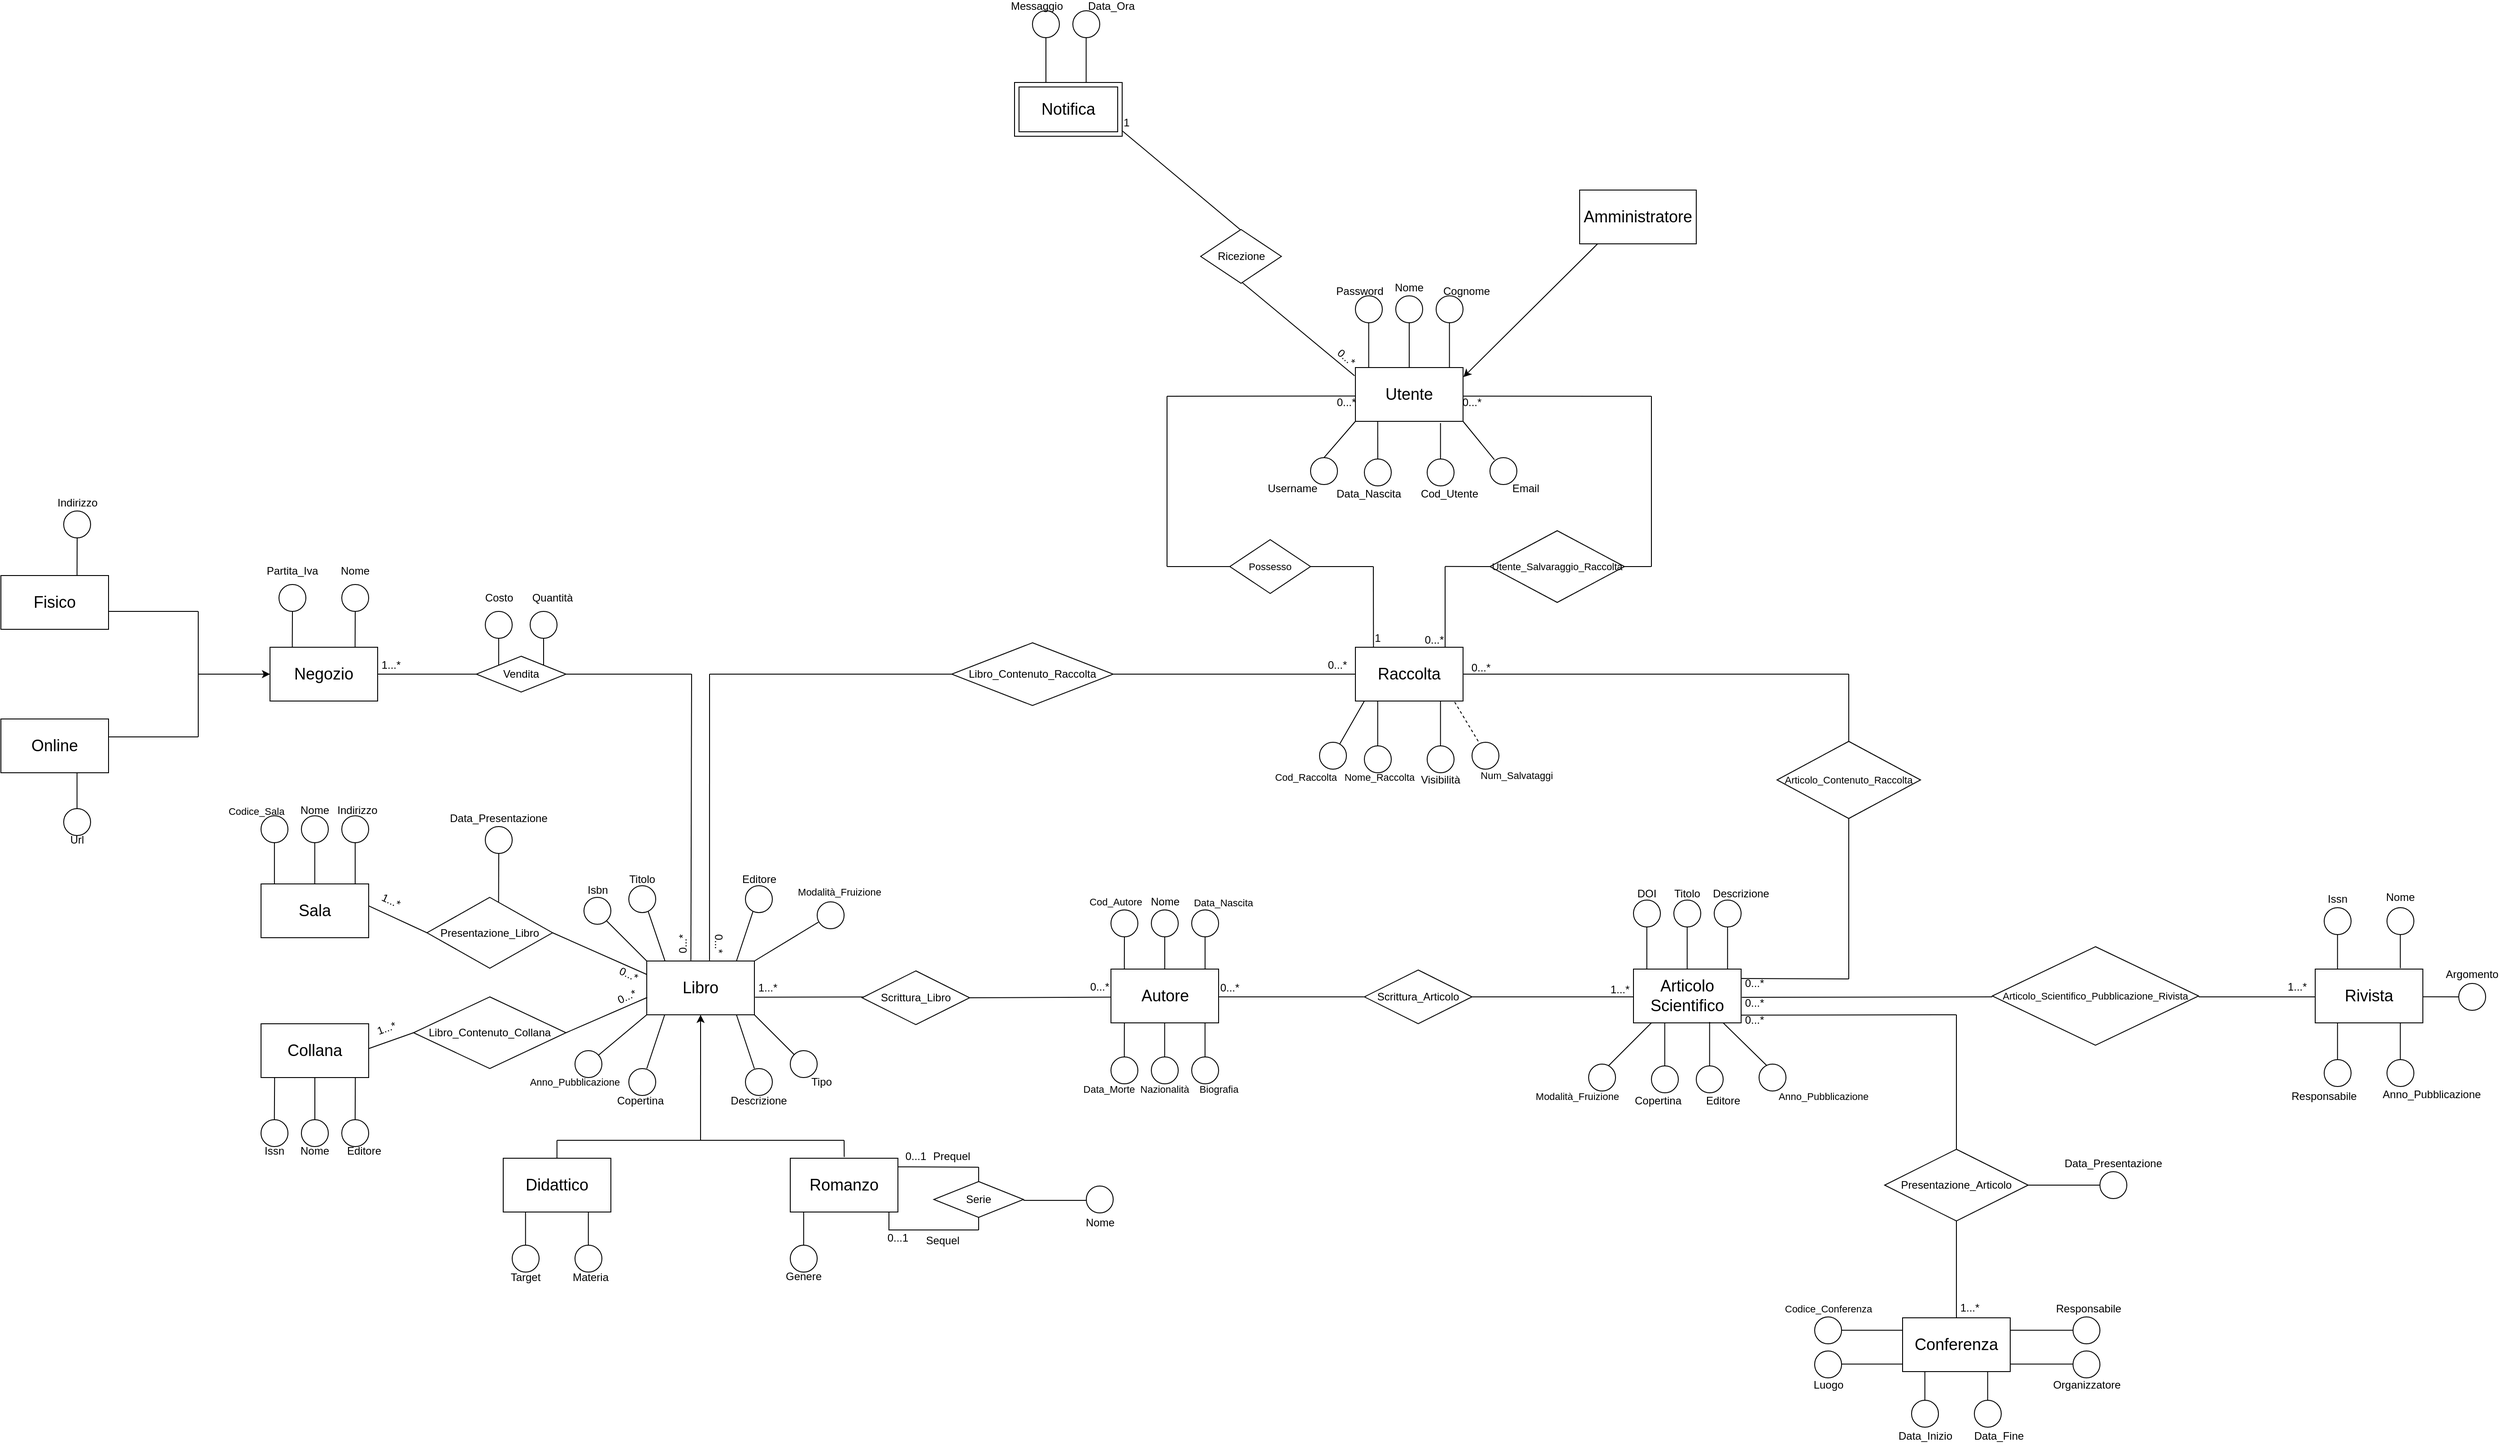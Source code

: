 <mxfile version="22.1.0" type="github">
  <diagram name="Pagina-1" id="8HYks7gRs1QabRAI8Ned">
    <mxGraphModel dx="61" dy="1878" grid="1" gridSize="10" guides="1" tooltips="1" connect="1" arrows="1" fold="1" page="1" pageScale="1" pageWidth="827" pageHeight="1169" math="0" shadow="0">
      <root>
        <mxCell id="0" />
        <mxCell id="1" parent="0" />
        <mxCell id="xbFQzS2vKNCkGiJU2L06-1" value="&lt;font style=&quot;font-size: 18px;&quot;&gt;Libro&lt;/font&gt;" style="rounded=0;whiteSpace=wrap;html=1;" vertex="1" parent="1">
          <mxGeometry x="2420" width="120" height="60" as="geometry" />
        </mxCell>
        <mxCell id="xbFQzS2vKNCkGiJU2L06-2" value="" style="endArrow=none;html=1;rounded=0;entryX=0.044;entryY=0.756;entryDx=0;entryDy=0;entryPerimeter=0;" edge="1" parent="1" target="xbFQzS2vKNCkGiJU2L06-13">
          <mxGeometry width="50" height="50" relative="1" as="geometry">
            <mxPoint x="2540" as="sourcePoint" />
            <mxPoint x="2590" y="-50" as="targetPoint" />
          </mxGeometry>
        </mxCell>
        <mxCell id="xbFQzS2vKNCkGiJU2L06-3" value="" style="endArrow=none;html=1;rounded=0;" edge="1" parent="1">
          <mxGeometry width="50" height="50" relative="1" as="geometry">
            <mxPoint x="2520" as="sourcePoint" />
            <mxPoint x="2540" y="-60" as="targetPoint" />
          </mxGeometry>
        </mxCell>
        <mxCell id="xbFQzS2vKNCkGiJU2L06-4" value="" style="endArrow=none;html=1;rounded=0;" edge="1" parent="1">
          <mxGeometry width="50" height="50" relative="1" as="geometry">
            <mxPoint x="2420" as="sourcePoint" />
            <mxPoint x="2370" y="-50" as="targetPoint" />
          </mxGeometry>
        </mxCell>
        <mxCell id="xbFQzS2vKNCkGiJU2L06-5" value="" style="endArrow=none;html=1;rounded=0;exitX=0.17;exitY=0.001;exitDx=0;exitDy=0;exitPerimeter=0;" edge="1" parent="1" source="xbFQzS2vKNCkGiJU2L06-1">
          <mxGeometry width="50" height="50" relative="1" as="geometry">
            <mxPoint x="2440" y="-5" as="sourcePoint" />
            <mxPoint x="2420" y="-60" as="targetPoint" />
          </mxGeometry>
        </mxCell>
        <mxCell id="xbFQzS2vKNCkGiJU2L06-6" value="" style="ellipse;whiteSpace=wrap;html=1;aspect=fixed;" vertex="1" parent="1">
          <mxGeometry x="2400" y="-84" width="30" height="30" as="geometry" />
        </mxCell>
        <mxCell id="xbFQzS2vKNCkGiJU2L06-7" value="" style="endArrow=none;html=1;rounded=0;" edge="1" parent="1">
          <mxGeometry width="50" height="50" relative="1" as="geometry">
            <mxPoint x="2540" y="60" as="sourcePoint" />
            <mxPoint x="2590" y="110" as="targetPoint" />
          </mxGeometry>
        </mxCell>
        <mxCell id="xbFQzS2vKNCkGiJU2L06-8" value="" style="endArrow=none;html=1;rounded=0;" edge="1" parent="1">
          <mxGeometry width="50" height="50" relative="1" as="geometry">
            <mxPoint x="2540" y="120" as="sourcePoint" />
            <mxPoint x="2520" y="60" as="targetPoint" />
          </mxGeometry>
        </mxCell>
        <mxCell id="xbFQzS2vKNCkGiJU2L06-9" value="" style="endArrow=none;html=1;rounded=0;" edge="1" parent="1">
          <mxGeometry width="50" height="50" relative="1" as="geometry">
            <mxPoint x="2420" y="120" as="sourcePoint" />
            <mxPoint x="2440" y="60" as="targetPoint" />
          </mxGeometry>
        </mxCell>
        <mxCell id="xbFQzS2vKNCkGiJU2L06-10" value="" style="endArrow=none;html=1;rounded=0;exitX=0.854;exitY=0.185;exitDx=0;exitDy=0;exitPerimeter=0;" edge="1" parent="1" source="xbFQzS2vKNCkGiJU2L06-17">
          <mxGeometry width="50" height="50" relative="1" as="geometry">
            <mxPoint x="2370" y="110" as="sourcePoint" />
            <mxPoint x="2420" y="60" as="targetPoint" />
          </mxGeometry>
        </mxCell>
        <mxCell id="xbFQzS2vKNCkGiJU2L06-11" value="" style="ellipse;whiteSpace=wrap;html=1;aspect=fixed;" vertex="1" parent="1">
          <mxGeometry x="2350" y="-71" width="30" height="30" as="geometry" />
        </mxCell>
        <mxCell id="xbFQzS2vKNCkGiJU2L06-12" value="" style="ellipse;whiteSpace=wrap;html=1;aspect=fixed;" vertex="1" parent="1">
          <mxGeometry x="2530" y="-84" width="30" height="30" as="geometry" />
        </mxCell>
        <mxCell id="xbFQzS2vKNCkGiJU2L06-13" value="" style="ellipse;whiteSpace=wrap;html=1;aspect=fixed;" vertex="1" parent="1">
          <mxGeometry x="2610" y="-66" width="30" height="30" as="geometry" />
        </mxCell>
        <mxCell id="xbFQzS2vKNCkGiJU2L06-14" value="" style="ellipse;whiteSpace=wrap;html=1;aspect=fixed;" vertex="1" parent="1">
          <mxGeometry x="2580" y="100" width="30" height="30" as="geometry" />
        </mxCell>
        <mxCell id="xbFQzS2vKNCkGiJU2L06-15" value="" style="ellipse;whiteSpace=wrap;html=1;aspect=fixed;" vertex="1" parent="1">
          <mxGeometry x="2530" y="120" width="30" height="30" as="geometry" />
        </mxCell>
        <mxCell id="xbFQzS2vKNCkGiJU2L06-16" value="" style="ellipse;whiteSpace=wrap;html=1;aspect=fixed;" vertex="1" parent="1">
          <mxGeometry x="2400" y="120" width="30" height="30" as="geometry" />
        </mxCell>
        <mxCell id="xbFQzS2vKNCkGiJU2L06-17" value="" style="ellipse;whiteSpace=wrap;html=1;aspect=fixed;" vertex="1" parent="1">
          <mxGeometry x="2340" y="100" width="30" height="30" as="geometry" />
        </mxCell>
        <mxCell id="xbFQzS2vKNCkGiJU2L06-18" value="Isbn" style="text;html=1;strokeColor=none;fillColor=none;align=center;verticalAlign=middle;whiteSpace=wrap;rounded=0;" vertex="1" parent="1">
          <mxGeometry x="2347.5" y="-84" width="35" height="9" as="geometry" />
        </mxCell>
        <mxCell id="xbFQzS2vKNCkGiJU2L06-19" value="Titolo" style="text;html=1;strokeColor=none;fillColor=none;align=center;verticalAlign=middle;whiteSpace=wrap;rounded=0;" vertex="1" parent="1">
          <mxGeometry x="2400" y="-99" width="30" height="15" as="geometry" />
        </mxCell>
        <mxCell id="xbFQzS2vKNCkGiJU2L06-20" value="Editore" style="text;html=1;strokeColor=none;fillColor=none;align=center;verticalAlign=middle;whiteSpace=wrap;rounded=0;" vertex="1" parent="1">
          <mxGeometry x="2527.5" y="-94.5" width="35" height="6" as="geometry" />
        </mxCell>
        <mxCell id="xbFQzS2vKNCkGiJU2L06-21" value="&lt;font style=&quot;font-size: 11px;&quot;&gt;Modalità_Fruizione&lt;/font&gt;" style="text;html=1;strokeColor=none;fillColor=none;align=center;verticalAlign=middle;whiteSpace=wrap;rounded=0;" vertex="1" parent="1">
          <mxGeometry x="2600" y="-80" width="70" height="5" as="geometry" />
        </mxCell>
        <mxCell id="xbFQzS2vKNCkGiJU2L06-22" value="&lt;font style=&quot;font-size: 11px;&quot;&gt;Anno_Pubblicazione&lt;/font&gt;" style="text;html=1;strokeColor=none;fillColor=none;align=center;verticalAlign=middle;whiteSpace=wrap;rounded=0;" vertex="1" parent="1">
          <mxGeometry x="2290" y="120" width="100" height="30" as="geometry" />
        </mxCell>
        <mxCell id="xbFQzS2vKNCkGiJU2L06-23" value="Copertina" style="text;html=1;strokeColor=none;fillColor=none;align=center;verticalAlign=middle;whiteSpace=wrap;rounded=0;" vertex="1" parent="1">
          <mxGeometry x="2382.5" y="148" width="60" height="16" as="geometry" />
        </mxCell>
        <mxCell id="xbFQzS2vKNCkGiJU2L06-24" value="&lt;div&gt;Descrizione&lt;/div&gt;" style="text;html=1;strokeColor=none;fillColor=none;align=center;verticalAlign=middle;whiteSpace=wrap;rounded=0;" vertex="1" parent="1">
          <mxGeometry x="2515" y="153" width="60" height="6" as="geometry" />
        </mxCell>
        <mxCell id="xbFQzS2vKNCkGiJU2L06-25" value="&lt;div&gt;Tipo&lt;/div&gt;" style="text;html=1;strokeColor=none;fillColor=none;align=center;verticalAlign=middle;whiteSpace=wrap;rounded=0;" vertex="1" parent="1">
          <mxGeometry x="2600" y="128.5" width="30" height="13" as="geometry" />
        </mxCell>
        <mxCell id="xbFQzS2vKNCkGiJU2L06-26" value="" style="endArrow=classic;html=1;rounded=0;" edge="1" parent="1">
          <mxGeometry width="50" height="50" relative="1" as="geometry">
            <mxPoint x="2479.97" y="200" as="sourcePoint" />
            <mxPoint x="2480" y="60" as="targetPoint" />
          </mxGeometry>
        </mxCell>
        <mxCell id="xbFQzS2vKNCkGiJU2L06-27" value="" style="endArrow=none;html=1;rounded=0;" edge="1" parent="1">
          <mxGeometry width="50" height="50" relative="1" as="geometry">
            <mxPoint x="2480" y="200" as="sourcePoint" />
            <mxPoint x="2640" y="200" as="targetPoint" />
          </mxGeometry>
        </mxCell>
        <mxCell id="xbFQzS2vKNCkGiJU2L06-28" value="&lt;font style=&quot;font-size: 18px;&quot;&gt;Romanzo&lt;/font&gt;" style="rounded=0;whiteSpace=wrap;html=1;" vertex="1" parent="1">
          <mxGeometry x="2580" y="220" width="120" height="60" as="geometry" />
        </mxCell>
        <mxCell id="xbFQzS2vKNCkGiJU2L06-29" value="" style="endArrow=none;html=1;rounded=0;exitX=0.501;exitY=-0.022;exitDx=0;exitDy=0;exitPerimeter=0;" edge="1" parent="1" source="xbFQzS2vKNCkGiJU2L06-28">
          <mxGeometry width="50" height="50" relative="1" as="geometry">
            <mxPoint x="2650" y="210" as="sourcePoint" />
            <mxPoint x="2640" y="200" as="targetPoint" />
          </mxGeometry>
        </mxCell>
        <mxCell id="xbFQzS2vKNCkGiJU2L06-30" value="" style="endArrow=none;html=1;rounded=0;" edge="1" parent="1">
          <mxGeometry width="50" height="50" relative="1" as="geometry">
            <mxPoint x="2320" y="200" as="sourcePoint" />
            <mxPoint x="2480" y="200" as="targetPoint" />
          </mxGeometry>
        </mxCell>
        <mxCell id="xbFQzS2vKNCkGiJU2L06-31" value="&lt;font style=&quot;font-size: 18px;&quot;&gt;Didattico&lt;/font&gt;" style="rounded=0;whiteSpace=wrap;html=1;" vertex="1" parent="1">
          <mxGeometry x="2260" y="220" width="120" height="60" as="geometry" />
        </mxCell>
        <mxCell id="xbFQzS2vKNCkGiJU2L06-32" value="" style="endArrow=none;html=1;rounded=0;" edge="1" parent="1">
          <mxGeometry width="50" height="50" relative="1" as="geometry">
            <mxPoint x="2319.9" y="220" as="sourcePoint" />
            <mxPoint x="2319.9" y="200" as="targetPoint" />
          </mxGeometry>
        </mxCell>
        <mxCell id="xbFQzS2vKNCkGiJU2L06-33" value="" style="endArrow=none;html=1;rounded=0;" edge="1" parent="1">
          <mxGeometry width="50" height="50" relative="1" as="geometry">
            <mxPoint x="2284.86" y="320" as="sourcePoint" />
            <mxPoint x="2284.86" y="280" as="targetPoint" />
          </mxGeometry>
        </mxCell>
        <mxCell id="xbFQzS2vKNCkGiJU2L06-34" value="" style="endArrow=none;html=1;rounded=0;" edge="1" parent="1">
          <mxGeometry width="50" height="50" relative="1" as="geometry">
            <mxPoint x="2354.89" y="320" as="sourcePoint" />
            <mxPoint x="2354.89" y="280" as="targetPoint" />
          </mxGeometry>
        </mxCell>
        <mxCell id="xbFQzS2vKNCkGiJU2L06-35" value="" style="ellipse;whiteSpace=wrap;html=1;aspect=fixed;" vertex="1" parent="1">
          <mxGeometry x="2270" y="317" width="30" height="30" as="geometry" />
        </mxCell>
        <mxCell id="xbFQzS2vKNCkGiJU2L06-36" value="" style="ellipse;whiteSpace=wrap;html=1;aspect=fixed;" vertex="1" parent="1">
          <mxGeometry x="2340" y="317" width="30" height="30" as="geometry" />
        </mxCell>
        <mxCell id="xbFQzS2vKNCkGiJU2L06-37" value="Target" style="text;html=1;strokeColor=none;fillColor=none;align=center;verticalAlign=middle;whiteSpace=wrap;rounded=0;" vertex="1" parent="1">
          <mxGeometry x="2270" y="350" width="30" height="5" as="geometry" />
        </mxCell>
        <mxCell id="xbFQzS2vKNCkGiJU2L06-38" value="&lt;div&gt;Materia&lt;/div&gt;" style="text;html=1;strokeColor=none;fillColor=none;align=center;verticalAlign=middle;whiteSpace=wrap;rounded=0;" vertex="1" parent="1">
          <mxGeometry x="2340" y="350" width="35" height="5" as="geometry" />
        </mxCell>
        <mxCell id="xbFQzS2vKNCkGiJU2L06-39" value="" style="endArrow=none;html=1;rounded=0;" edge="1" parent="1">
          <mxGeometry width="50" height="50" relative="1" as="geometry">
            <mxPoint x="2594.92" y="320" as="sourcePoint" />
            <mxPoint x="2594.92" y="280" as="targetPoint" />
          </mxGeometry>
        </mxCell>
        <mxCell id="xbFQzS2vKNCkGiJU2L06-40" value="" style="ellipse;whiteSpace=wrap;html=1;aspect=fixed;" vertex="1" parent="1">
          <mxGeometry x="2580" y="317" width="30" height="30" as="geometry" />
        </mxCell>
        <mxCell id="xbFQzS2vKNCkGiJU2L06-41" value="&lt;div&gt;Genere&lt;/div&gt;" style="text;html=1;strokeColor=none;fillColor=none;align=center;verticalAlign=middle;whiteSpace=wrap;rounded=0;" vertex="1" parent="1">
          <mxGeometry x="2575" y="347" width="40" height="10" as="geometry" />
        </mxCell>
        <mxCell id="xbFQzS2vKNCkGiJU2L06-42" value="" style="endArrow=none;html=1;rounded=0;exitX=1;exitY=0;exitDx=0;exitDy=0;" edge="1" parent="1">
          <mxGeometry width="50" height="50" relative="1" as="geometry">
            <mxPoint x="2690" y="280" as="sourcePoint" />
            <mxPoint x="2790" y="300" as="targetPoint" />
            <Array as="points">
              <mxPoint x="2690" y="300" />
            </Array>
          </mxGeometry>
        </mxCell>
        <mxCell id="xbFQzS2vKNCkGiJU2L06-43" value="Serie" style="rhombus;whiteSpace=wrap;html=1;" vertex="1" parent="1">
          <mxGeometry x="2740" y="246" width="100" height="40" as="geometry" />
        </mxCell>
        <mxCell id="xbFQzS2vKNCkGiJU2L06-44" value="" style="endArrow=none;html=1;rounded=0;entryX=0.5;entryY=1;entryDx=0;entryDy=0;" edge="1" parent="1" target="xbFQzS2vKNCkGiJU2L06-43">
          <mxGeometry width="50" height="50" relative="1" as="geometry">
            <mxPoint x="2790" y="300" as="sourcePoint" />
            <mxPoint x="2860" y="291" as="targetPoint" />
          </mxGeometry>
        </mxCell>
        <mxCell id="xbFQzS2vKNCkGiJU2L06-45" value="" style="endArrow=none;html=1;rounded=0;exitX=0.5;exitY=0;exitDx=0;exitDy=0;" edge="1" parent="1" source="xbFQzS2vKNCkGiJU2L06-43">
          <mxGeometry width="50" height="50" relative="1" as="geometry">
            <mxPoint x="2800" y="261" as="sourcePoint" />
            <mxPoint x="2790" y="230" as="targetPoint" />
          </mxGeometry>
        </mxCell>
        <mxCell id="xbFQzS2vKNCkGiJU2L06-46" value="" style="endArrow=none;html=1;rounded=0;exitX=0.999;exitY=0.16;exitDx=0;exitDy=0;exitPerimeter=0;" edge="1" parent="1" source="xbFQzS2vKNCkGiJU2L06-28">
          <mxGeometry width="50" height="50" relative="1" as="geometry">
            <mxPoint x="2820" y="290" as="sourcePoint" />
            <mxPoint x="2790" y="230" as="targetPoint" />
          </mxGeometry>
        </mxCell>
        <mxCell id="xbFQzS2vKNCkGiJU2L06-47" value="Prequel" style="text;html=1;strokeColor=none;fillColor=none;align=center;verticalAlign=middle;whiteSpace=wrap;rounded=0;" vertex="1" parent="1">
          <mxGeometry x="2740" y="208" width="40" height="20" as="geometry" />
        </mxCell>
        <mxCell id="xbFQzS2vKNCkGiJU2L06-48" value="Sequel" style="text;html=1;strokeColor=none;fillColor=none;align=center;verticalAlign=middle;whiteSpace=wrap;rounded=0;" vertex="1" parent="1">
          <mxGeometry x="2730" y="303" width="40" height="17" as="geometry" />
        </mxCell>
        <mxCell id="xbFQzS2vKNCkGiJU2L06-49" value="" style="endArrow=none;html=1;rounded=0;entryX=0.005;entryY=0.677;entryDx=0;entryDy=0;entryPerimeter=0;exitX=1;exitY=0.5;exitDx=0;exitDy=0;" edge="1" parent="1" source="xbFQzS2vKNCkGiJU2L06-60" target="xbFQzS2vKNCkGiJU2L06-1">
          <mxGeometry width="50" height="50" relative="1" as="geometry">
            <mxPoint x="2320" y="60" as="sourcePoint" />
            <mxPoint x="2240" y="11" as="targetPoint" />
          </mxGeometry>
        </mxCell>
        <mxCell id="xbFQzS2vKNCkGiJU2L06-50" value="&lt;font style=&quot;font-size: 18px;&quot;&gt;Collana&lt;/font&gt;" style="rounded=0;whiteSpace=wrap;html=1;" vertex="1" parent="1">
          <mxGeometry x="1990" y="70" width="120" height="60" as="geometry" />
        </mxCell>
        <mxCell id="xbFQzS2vKNCkGiJU2L06-51" value="" style="endArrow=none;html=1;rounded=0;entryX=0.169;entryY=1.003;entryDx=0;entryDy=0;entryPerimeter=0;" edge="1" parent="1">
          <mxGeometry width="50" height="50" relative="1" as="geometry">
            <mxPoint x="2004.86" y="177.82" as="sourcePoint" />
            <mxPoint x="2005.14" y="130.0" as="targetPoint" />
          </mxGeometry>
        </mxCell>
        <mxCell id="xbFQzS2vKNCkGiJU2L06-52" value="" style="endArrow=none;html=1;rounded=0;entryX=0.5;entryY=1;entryDx=0;entryDy=0;" edge="1" parent="1" target="xbFQzS2vKNCkGiJU2L06-50">
          <mxGeometry width="50" height="50" relative="1" as="geometry">
            <mxPoint x="2050" y="178" as="sourcePoint" />
            <mxPoint x="2120" y="128" as="targetPoint" />
          </mxGeometry>
        </mxCell>
        <mxCell id="xbFQzS2vKNCkGiJU2L06-53" value="" style="endArrow=none;html=1;rounded=0;entryX=0.835;entryY=1.002;entryDx=0;entryDy=0;entryPerimeter=0;" edge="1" parent="1">
          <mxGeometry width="50" height="50" relative="1" as="geometry">
            <mxPoint x="2094.9" y="177.88" as="sourcePoint" />
            <mxPoint x="2095.1" y="130.0" as="targetPoint" />
          </mxGeometry>
        </mxCell>
        <mxCell id="xbFQzS2vKNCkGiJU2L06-54" value="" style="ellipse;whiteSpace=wrap;html=1;aspect=fixed;" vertex="1" parent="1">
          <mxGeometry x="1990" y="177" width="30" height="30" as="geometry" />
        </mxCell>
        <mxCell id="xbFQzS2vKNCkGiJU2L06-55" value="" style="ellipse;whiteSpace=wrap;html=1;aspect=fixed;" vertex="1" parent="1">
          <mxGeometry x="2035" y="177" width="30" height="30" as="geometry" />
        </mxCell>
        <mxCell id="xbFQzS2vKNCkGiJU2L06-56" value="" style="ellipse;whiteSpace=wrap;html=1;aspect=fixed;" vertex="1" parent="1">
          <mxGeometry x="2080" y="177" width="30" height="30" as="geometry" />
        </mxCell>
        <mxCell id="xbFQzS2vKNCkGiJU2L06-57" value="Issn" style="text;html=1;strokeColor=none;fillColor=none;align=center;verticalAlign=middle;whiteSpace=wrap;rounded=0;" vertex="1" parent="1">
          <mxGeometry x="1990" y="207" width="30" height="10" as="geometry" />
        </mxCell>
        <mxCell id="xbFQzS2vKNCkGiJU2L06-58" value="Nome" style="text;html=1;strokeColor=none;fillColor=none;align=center;verticalAlign=middle;whiteSpace=wrap;rounded=0;" vertex="1" parent="1">
          <mxGeometry x="2035" y="208" width="30" height="8" as="geometry" />
        </mxCell>
        <mxCell id="xbFQzS2vKNCkGiJU2L06-59" value="&lt;div&gt;Editore&lt;/div&gt;" style="text;html=1;strokeColor=none;fillColor=none;align=center;verticalAlign=middle;whiteSpace=wrap;rounded=0;" vertex="1" parent="1">
          <mxGeometry x="2090" y="207" width="30" height="10" as="geometry" />
        </mxCell>
        <mxCell id="xbFQzS2vKNCkGiJU2L06-60" value="Libro_Contenuto_Collana" style="rhombus;whiteSpace=wrap;html=1;" vertex="1" parent="1">
          <mxGeometry x="2160" y="40" width="170" height="80" as="geometry" />
        </mxCell>
        <mxCell id="xbFQzS2vKNCkGiJU2L06-61" value="" style="endArrow=none;html=1;rounded=0;exitX=0.996;exitY=0.465;exitDx=0;exitDy=0;exitPerimeter=0;entryX=0;entryY=0.5;entryDx=0;entryDy=0;" edge="1" parent="1" source="xbFQzS2vKNCkGiJU2L06-50" target="xbFQzS2vKNCkGiJU2L06-60">
          <mxGeometry width="50" height="50" relative="1" as="geometry">
            <mxPoint x="2130" y="134" as="sourcePoint" />
            <mxPoint x="2160" y="90" as="targetPoint" />
          </mxGeometry>
        </mxCell>
        <mxCell id="xbFQzS2vKNCkGiJU2L06-62" value="" style="endArrow=none;html=1;rounded=0;entryX=0;entryY=0.25;entryDx=0;entryDy=0;exitX=1;exitY=0.5;exitDx=0;exitDy=0;" edge="1" parent="1" source="xbFQzS2vKNCkGiJU2L06-63" target="xbFQzS2vKNCkGiJU2L06-1">
          <mxGeometry width="50" height="50" relative="1" as="geometry">
            <mxPoint x="2280" y="-20" as="sourcePoint" />
            <mxPoint x="2290" y="-30" as="targetPoint" />
          </mxGeometry>
        </mxCell>
        <mxCell id="xbFQzS2vKNCkGiJU2L06-63" value="Presentazione_Libro" style="rhombus;whiteSpace=wrap;html=1;" vertex="1" parent="1">
          <mxGeometry x="2175" y="-71" width="140" height="79" as="geometry" />
        </mxCell>
        <mxCell id="xbFQzS2vKNCkGiJU2L06-64" value="" style="endArrow=none;html=1;rounded=0;entryX=0;entryY=0.5;entryDx=0;entryDy=0;exitX=0.999;exitY=0.407;exitDx=0;exitDy=0;exitPerimeter=0;" edge="1" parent="1" source="xbFQzS2vKNCkGiJU2L06-65" target="xbFQzS2vKNCkGiJU2L06-63">
          <mxGeometry width="50" height="50" relative="1" as="geometry">
            <mxPoint x="2120" y="-50" as="sourcePoint" />
            <mxPoint x="2290" y="-30" as="targetPoint" />
          </mxGeometry>
        </mxCell>
        <mxCell id="xbFQzS2vKNCkGiJU2L06-65" value="&lt;font style=&quot;font-size: 18px;&quot;&gt;Sala&lt;/font&gt;" style="rounded=0;whiteSpace=wrap;html=1;" vertex="1" parent="1">
          <mxGeometry x="1990" y="-86" width="120" height="60" as="geometry" />
        </mxCell>
        <mxCell id="xbFQzS2vKNCkGiJU2L06-66" value="" style="endArrow=none;html=1;rounded=0;entryX=0.5;entryY=1;entryDx=0;entryDy=0;" edge="1" parent="1">
          <mxGeometry width="50" height="50" relative="1" as="geometry">
            <mxPoint x="2004.93" y="-86" as="sourcePoint" />
            <mxPoint x="2004.93" y="-134" as="targetPoint" />
          </mxGeometry>
        </mxCell>
        <mxCell id="xbFQzS2vKNCkGiJU2L06-67" value="" style="endArrow=none;html=1;rounded=0;entryX=0.5;entryY=1;entryDx=0;entryDy=0;" edge="1" parent="1">
          <mxGeometry width="50" height="50" relative="1" as="geometry">
            <mxPoint x="2049.9" y="-86" as="sourcePoint" />
            <mxPoint x="2049.9" y="-134" as="targetPoint" />
          </mxGeometry>
        </mxCell>
        <mxCell id="xbFQzS2vKNCkGiJU2L06-68" value="" style="endArrow=none;html=1;rounded=0;entryX=0.5;entryY=1;entryDx=0;entryDy=0;" edge="1" parent="1">
          <mxGeometry width="50" height="50" relative="1" as="geometry">
            <mxPoint x="2094.94" y="-86" as="sourcePoint" />
            <mxPoint x="2094.94" y="-134" as="targetPoint" />
          </mxGeometry>
        </mxCell>
        <mxCell id="xbFQzS2vKNCkGiJU2L06-69" value="" style="ellipse;whiteSpace=wrap;html=1;aspect=fixed;" vertex="1" parent="1">
          <mxGeometry x="1990" y="-162" width="30" height="30" as="geometry" />
        </mxCell>
        <mxCell id="xbFQzS2vKNCkGiJU2L06-70" value="" style="ellipse;whiteSpace=wrap;html=1;aspect=fixed;" vertex="1" parent="1">
          <mxGeometry x="2035" y="-162" width="30" height="30" as="geometry" />
        </mxCell>
        <mxCell id="xbFQzS2vKNCkGiJU2L06-71" value="" style="ellipse;whiteSpace=wrap;html=1;aspect=fixed;" vertex="1" parent="1">
          <mxGeometry x="2080" y="-162" width="30" height="30" as="geometry" />
        </mxCell>
        <mxCell id="xbFQzS2vKNCkGiJU2L06-72" value="&lt;font style=&quot;font-size: 11px;&quot;&gt;Codice_Sala&lt;/font&gt;" style="text;html=1;strokeColor=none;fillColor=none;align=center;verticalAlign=middle;whiteSpace=wrap;rounded=0;" vertex="1" parent="1">
          <mxGeometry x="1950" y="-172" width="70" height="10" as="geometry" />
        </mxCell>
        <mxCell id="xbFQzS2vKNCkGiJU2L06-73" value="Nome" style="text;html=1;strokeColor=none;fillColor=none;align=center;verticalAlign=middle;whiteSpace=wrap;rounded=0;" vertex="1" parent="1">
          <mxGeometry x="2030" y="-172" width="40" height="8" as="geometry" />
        </mxCell>
        <mxCell id="xbFQzS2vKNCkGiJU2L06-74" value="Indirizzo" style="text;html=1;strokeColor=none;fillColor=none;align=center;verticalAlign=middle;whiteSpace=wrap;rounded=0;" vertex="1" parent="1">
          <mxGeometry x="2080" y="-172" width="35" height="7" as="geometry" />
        </mxCell>
        <mxCell id="xbFQzS2vKNCkGiJU2L06-75" value="" style="endArrow=none;html=1;rounded=0;exitX=1.006;exitY=0.672;exitDx=0;exitDy=0;exitPerimeter=0;" edge="1" parent="1" source="xbFQzS2vKNCkGiJU2L06-1">
          <mxGeometry width="50" height="50" relative="1" as="geometry">
            <mxPoint x="2680" y="60" as="sourcePoint" />
            <mxPoint x="2720" y="40" as="targetPoint" />
          </mxGeometry>
        </mxCell>
        <mxCell id="xbFQzS2vKNCkGiJU2L06-76" value="Scrittura_Libro" style="rhombus;whiteSpace=wrap;html=1;" vertex="1" parent="1">
          <mxGeometry x="2660" y="11" width="120" height="60" as="geometry" />
        </mxCell>
        <mxCell id="xbFQzS2vKNCkGiJU2L06-77" value="" style="endArrow=none;html=1;rounded=0;exitX=1;exitY=0.5;exitDx=0;exitDy=0;" edge="1" parent="1" source="xbFQzS2vKNCkGiJU2L06-76">
          <mxGeometry width="50" height="50" relative="1" as="geometry">
            <mxPoint x="2860" y="100" as="sourcePoint" />
            <mxPoint x="3000" y="40" as="targetPoint" />
          </mxGeometry>
        </mxCell>
        <mxCell id="xbFQzS2vKNCkGiJU2L06-78" value="&lt;font style=&quot;font-size: 18px;&quot;&gt;Autore&lt;/font&gt;" style="rounded=0;whiteSpace=wrap;html=1;" vertex="1" parent="1">
          <mxGeometry x="2937.5" y="9" width="120" height="60" as="geometry" />
        </mxCell>
        <mxCell id="xbFQzS2vKNCkGiJU2L06-79" value="" style="endArrow=none;html=1;rounded=0;exitX=0.166;exitY=-0.006;exitDx=0;exitDy=0;exitPerimeter=0;" edge="1" parent="1">
          <mxGeometry width="50" height="50" relative="1" as="geometry">
            <mxPoint x="2952.4" y="9.0" as="sourcePoint" />
            <mxPoint x="2952.48" y="-30.64" as="targetPoint" />
          </mxGeometry>
        </mxCell>
        <mxCell id="xbFQzS2vKNCkGiJU2L06-80" value="" style="endArrow=none;html=1;rounded=0;exitX=0.166;exitY=-0.006;exitDx=0;exitDy=0;exitPerimeter=0;" edge="1" parent="1">
          <mxGeometry width="50" height="50" relative="1" as="geometry">
            <mxPoint x="2997.46" y="9" as="sourcePoint" />
            <mxPoint x="2997.46" y="-31" as="targetPoint" />
          </mxGeometry>
        </mxCell>
        <mxCell id="xbFQzS2vKNCkGiJU2L06-81" value="" style="endArrow=none;html=1;rounded=0;exitX=0.166;exitY=-0.006;exitDx=0;exitDy=0;exitPerimeter=0;" edge="1" parent="1">
          <mxGeometry width="50" height="50" relative="1" as="geometry">
            <mxPoint x="3042.4" y="9" as="sourcePoint" />
            <mxPoint x="3042.4" y="-31" as="targetPoint" />
          </mxGeometry>
        </mxCell>
        <mxCell id="xbFQzS2vKNCkGiJU2L06-82" value="" style="ellipse;whiteSpace=wrap;html=1;aspect=fixed;" vertex="1" parent="1">
          <mxGeometry x="2937.5" y="-57" width="30" height="30" as="geometry" />
        </mxCell>
        <mxCell id="xbFQzS2vKNCkGiJU2L06-83" value="" style="ellipse;whiteSpace=wrap;html=1;aspect=fixed;" vertex="1" parent="1">
          <mxGeometry x="2982.5" y="-57" width="30" height="30" as="geometry" />
        </mxCell>
        <mxCell id="xbFQzS2vKNCkGiJU2L06-84" value="" style="ellipse;whiteSpace=wrap;html=1;aspect=fixed;" vertex="1" parent="1">
          <mxGeometry x="3027.5" y="-57" width="30" height="30" as="geometry" />
        </mxCell>
        <mxCell id="xbFQzS2vKNCkGiJU2L06-85" value="" style="endArrow=none;html=1;rounded=0;exitX=0.166;exitY=-0.006;exitDx=0;exitDy=0;exitPerimeter=0;" edge="1" parent="1">
          <mxGeometry width="50" height="50" relative="1" as="geometry">
            <mxPoint x="2952.36" y="108.64" as="sourcePoint" />
            <mxPoint x="2952.44" y="69" as="targetPoint" />
          </mxGeometry>
        </mxCell>
        <mxCell id="xbFQzS2vKNCkGiJU2L06-86" value="" style="endArrow=none;html=1;rounded=0;exitX=0.166;exitY=-0.006;exitDx=0;exitDy=0;exitPerimeter=0;" edge="1" parent="1">
          <mxGeometry width="50" height="50" relative="1" as="geometry">
            <mxPoint x="2997.36" y="109" as="sourcePoint" />
            <mxPoint x="2997.36" y="69" as="targetPoint" />
          </mxGeometry>
        </mxCell>
        <mxCell id="xbFQzS2vKNCkGiJU2L06-87" value="" style="endArrow=none;html=1;rounded=0;exitX=0.166;exitY=-0.006;exitDx=0;exitDy=0;exitPerimeter=0;" edge="1" parent="1">
          <mxGeometry width="50" height="50" relative="1" as="geometry">
            <mxPoint x="3042.36" y="109" as="sourcePoint" />
            <mxPoint x="3042.36" y="69" as="targetPoint" />
          </mxGeometry>
        </mxCell>
        <mxCell id="xbFQzS2vKNCkGiJU2L06-88" value="" style="ellipse;whiteSpace=wrap;html=1;aspect=fixed;" vertex="1" parent="1">
          <mxGeometry x="2937.5" y="107" width="30" height="30" as="geometry" />
        </mxCell>
        <mxCell id="xbFQzS2vKNCkGiJU2L06-89" value="" style="ellipse;whiteSpace=wrap;html=1;aspect=fixed;" vertex="1" parent="1">
          <mxGeometry x="2982.5" y="107" width="30" height="30" as="geometry" />
        </mxCell>
        <mxCell id="xbFQzS2vKNCkGiJU2L06-90" value="" style="ellipse;whiteSpace=wrap;html=1;aspect=fixed;" vertex="1" parent="1">
          <mxGeometry x="3027.5" y="107" width="30" height="30" as="geometry" />
        </mxCell>
        <mxCell id="xbFQzS2vKNCkGiJU2L06-91" value="&lt;font style=&quot;font-size: 11px;&quot;&gt;Cod_Autore&lt;/font&gt;" style="text;html=1;strokeColor=none;fillColor=none;align=center;verticalAlign=middle;whiteSpace=wrap;rounded=0;" vertex="1" parent="1">
          <mxGeometry x="2917.5" y="-74.5" width="50" height="17.5" as="geometry" />
        </mxCell>
        <mxCell id="xbFQzS2vKNCkGiJU2L06-92" value="Nome" style="text;html=1;strokeColor=none;fillColor=none;align=center;verticalAlign=middle;whiteSpace=wrap;rounded=0;" vertex="1" parent="1">
          <mxGeometry x="2977.5" y="-72" width="40" height="12.5" as="geometry" />
        </mxCell>
        <mxCell id="xbFQzS2vKNCkGiJU2L06-93" value="&lt;font style=&quot;font-size: 11px;&quot;&gt;Data_Nascita&lt;/font&gt;" style="text;html=1;strokeColor=none;fillColor=none;align=center;verticalAlign=middle;whiteSpace=wrap;rounded=0;" vertex="1" parent="1">
          <mxGeometry x="3027.5" y="-69.75" width="70" height="10.25" as="geometry" />
        </mxCell>
        <mxCell id="xbFQzS2vKNCkGiJU2L06-94" value="&lt;font style=&quot;font-size: 11px;&quot;&gt;Data_Morte&lt;/font&gt;" style="text;html=1;strokeColor=none;fillColor=none;align=center;verticalAlign=middle;whiteSpace=wrap;rounded=0;" vertex="1" parent="1">
          <mxGeometry x="2907.5" y="137" width="55" height="12" as="geometry" />
        </mxCell>
        <mxCell id="xbFQzS2vKNCkGiJU2L06-95" value="&lt;font style=&quot;font-size: 11px;&quot;&gt;Nazionalità&lt;/font&gt;" style="text;html=1;strokeColor=none;fillColor=none;align=center;verticalAlign=middle;whiteSpace=wrap;rounded=0;" vertex="1" parent="1">
          <mxGeometry x="2975" y="140" width="45" height="6" as="geometry" />
        </mxCell>
        <mxCell id="xbFQzS2vKNCkGiJU2L06-96" value="&lt;font style=&quot;font-size: 11px;&quot;&gt;Biografia&lt;/font&gt;" style="text;html=1;strokeColor=none;fillColor=none;align=center;verticalAlign=middle;whiteSpace=wrap;rounded=0;" vertex="1" parent="1">
          <mxGeometry x="3037.5" y="137" width="40" height="11" as="geometry" />
        </mxCell>
        <mxCell id="xbFQzS2vKNCkGiJU2L06-97" value="" style="endArrow=none;html=1;rounded=0;exitX=0.41;exitY=-0.01;exitDx=0;exitDy=0;exitPerimeter=0;" edge="1" parent="1" source="xbFQzS2vKNCkGiJU2L06-1">
          <mxGeometry width="50" height="50" relative="1" as="geometry">
            <mxPoint x="2470" y="-10" as="sourcePoint" />
            <mxPoint x="2470" y="-320" as="targetPoint" />
          </mxGeometry>
        </mxCell>
        <mxCell id="xbFQzS2vKNCkGiJU2L06-98" value="" style="endArrow=none;html=1;rounded=0;" edge="1" parent="1">
          <mxGeometry width="50" height="50" relative="1" as="geometry">
            <mxPoint x="2330" y="-320" as="sourcePoint" />
            <mxPoint x="2470" y="-320" as="targetPoint" />
          </mxGeometry>
        </mxCell>
        <mxCell id="xbFQzS2vKNCkGiJU2L06-99" value="Vendita" style="rhombus;whiteSpace=wrap;html=1;" vertex="1" parent="1">
          <mxGeometry x="2230" y="-340" width="100" height="40" as="geometry" />
        </mxCell>
        <mxCell id="xbFQzS2vKNCkGiJU2L06-100" value="" style="endArrow=none;html=1;rounded=0;exitX=0.57;exitY=0.068;exitDx=0;exitDy=0;exitPerimeter=0;" edge="1" parent="1" source="xbFQzS2vKNCkGiJU2L06-63">
          <mxGeometry width="50" height="50" relative="1" as="geometry">
            <mxPoint x="2254.9" y="-63.021" as="sourcePoint" />
            <mxPoint x="2255.04" y="-120" as="targetPoint" />
          </mxGeometry>
        </mxCell>
        <mxCell id="xbFQzS2vKNCkGiJU2L06-101" value="" style="ellipse;whiteSpace=wrap;html=1;aspect=fixed;" vertex="1" parent="1">
          <mxGeometry x="2240" y="-150" width="30" height="30" as="geometry" />
        </mxCell>
        <mxCell id="xbFQzS2vKNCkGiJU2L06-102" value="Data_Presentazione" style="text;html=1;strokeColor=none;fillColor=none;align=center;verticalAlign=middle;whiteSpace=wrap;rounded=0;" vertex="1" parent="1">
          <mxGeometry x="2195" y="-165" width="120" height="12" as="geometry" />
        </mxCell>
        <mxCell id="xbFQzS2vKNCkGiJU2L06-103" value="" style="endArrow=none;html=1;rounded=0;exitX=1;exitY=0;exitDx=0;exitDy=0;" edge="1" parent="1" source="xbFQzS2vKNCkGiJU2L06-99">
          <mxGeometry width="50" height="50" relative="1" as="geometry">
            <mxPoint x="2300" y="-335" as="sourcePoint" />
            <mxPoint x="2305" y="-360" as="targetPoint" />
          </mxGeometry>
        </mxCell>
        <mxCell id="xbFQzS2vKNCkGiJU2L06-104" value="" style="endArrow=none;html=1;rounded=0;exitX=1;exitY=0;exitDx=0;exitDy=0;" edge="1" parent="1">
          <mxGeometry width="50" height="50" relative="1" as="geometry">
            <mxPoint x="2254.93" y="-330" as="sourcePoint" />
            <mxPoint x="2254.93" y="-360" as="targetPoint" />
          </mxGeometry>
        </mxCell>
        <mxCell id="xbFQzS2vKNCkGiJU2L06-105" value="" style="ellipse;whiteSpace=wrap;html=1;aspect=fixed;" vertex="1" parent="1">
          <mxGeometry x="2290" y="-390" width="30" height="30" as="geometry" />
        </mxCell>
        <mxCell id="xbFQzS2vKNCkGiJU2L06-106" value="" style="ellipse;whiteSpace=wrap;html=1;aspect=fixed;" vertex="1" parent="1">
          <mxGeometry x="2240" y="-390" width="30" height="30" as="geometry" />
        </mxCell>
        <mxCell id="xbFQzS2vKNCkGiJU2L06-107" value="Costo" style="text;html=1;strokeColor=none;fillColor=none;align=center;verticalAlign=middle;whiteSpace=wrap;rounded=0;" vertex="1" parent="1">
          <mxGeometry x="2237.5" y="-410" width="35" height="10" as="geometry" />
        </mxCell>
        <mxCell id="xbFQzS2vKNCkGiJU2L06-108" value="Quantità" style="text;html=1;strokeColor=none;fillColor=none;align=center;verticalAlign=middle;whiteSpace=wrap;rounded=0;" vertex="1" parent="1">
          <mxGeometry x="2290" y="-410" width="50" height="10" as="geometry" />
        </mxCell>
        <mxCell id="xbFQzS2vKNCkGiJU2L06-109" value="" style="endArrow=none;html=1;rounded=0;" edge="1" parent="1">
          <mxGeometry width="50" height="50" relative="1" as="geometry">
            <mxPoint x="2120" y="-320" as="sourcePoint" />
            <mxPoint x="2230" y="-320" as="targetPoint" />
          </mxGeometry>
        </mxCell>
        <mxCell id="xbFQzS2vKNCkGiJU2L06-110" value="&lt;font style=&quot;font-size: 18px;&quot;&gt;Negozio&lt;/font&gt;" style="rounded=0;whiteSpace=wrap;html=1;" vertex="1" parent="1">
          <mxGeometry x="2000" y="-350" width="120" height="60" as="geometry" />
        </mxCell>
        <mxCell id="xbFQzS2vKNCkGiJU2L06-111" value="" style="endArrow=classic;html=1;rounded=0;entryX=0;entryY=0.5;entryDx=0;entryDy=0;" edge="1" parent="1" target="xbFQzS2vKNCkGiJU2L06-110">
          <mxGeometry width="50" height="50" relative="1" as="geometry">
            <mxPoint x="1920" y="-320" as="sourcePoint" />
            <mxPoint x="1970" y="-330" as="targetPoint" />
          </mxGeometry>
        </mxCell>
        <mxCell id="xbFQzS2vKNCkGiJU2L06-112" value="" style="endArrow=none;html=1;rounded=0;" edge="1" parent="1">
          <mxGeometry width="50" height="50" relative="1" as="geometry">
            <mxPoint x="1920" y="-320" as="sourcePoint" />
            <mxPoint x="1920" y="-390" as="targetPoint" />
          </mxGeometry>
        </mxCell>
        <mxCell id="xbFQzS2vKNCkGiJU2L06-113" value="" style="endArrow=none;html=1;rounded=0;" edge="1" parent="1">
          <mxGeometry width="50" height="50" relative="1" as="geometry">
            <mxPoint x="1920" y="-250" as="sourcePoint" />
            <mxPoint x="1920" y="-320" as="targetPoint" />
          </mxGeometry>
        </mxCell>
        <mxCell id="xbFQzS2vKNCkGiJU2L06-114" value="" style="endArrow=none;html=1;rounded=0;" edge="1" parent="1">
          <mxGeometry width="50" height="50" relative="1" as="geometry">
            <mxPoint x="1820" y="-250" as="sourcePoint" />
            <mxPoint x="1920" y="-250" as="targetPoint" />
          </mxGeometry>
        </mxCell>
        <mxCell id="xbFQzS2vKNCkGiJU2L06-115" value="" style="endArrow=none;html=1;rounded=0;" edge="1" parent="1">
          <mxGeometry width="50" height="50" relative="1" as="geometry">
            <mxPoint x="1820" y="-390" as="sourcePoint" />
            <mxPoint x="1920" y="-390" as="targetPoint" />
          </mxGeometry>
        </mxCell>
        <mxCell id="xbFQzS2vKNCkGiJU2L06-116" value="&lt;font style=&quot;font-size: 18px;&quot;&gt;Fisico&lt;/font&gt;" style="rounded=0;whiteSpace=wrap;html=1;" vertex="1" parent="1">
          <mxGeometry x="1700" y="-430" width="120" height="60" as="geometry" />
        </mxCell>
        <mxCell id="xbFQzS2vKNCkGiJU2L06-117" value="&lt;font style=&quot;font-size: 18px;&quot;&gt;Online&lt;/font&gt;" style="rounded=0;whiteSpace=wrap;html=1;" vertex="1" parent="1">
          <mxGeometry x="1700" y="-270" width="120" height="60" as="geometry" />
        </mxCell>
        <mxCell id="xbFQzS2vKNCkGiJU2L06-118" value="" style="endArrow=none;html=1;rounded=0;entryX=0.5;entryY=1;entryDx=0;entryDy=0;" edge="1" parent="1" target="xbFQzS2vKNCkGiJU2L06-121">
          <mxGeometry width="50" height="50" relative="1" as="geometry">
            <mxPoint x="1784.87" y="-430" as="sourcePoint" />
            <mxPoint x="1785" y="-470" as="targetPoint" />
          </mxGeometry>
        </mxCell>
        <mxCell id="xbFQzS2vKNCkGiJU2L06-119" value="" style="endArrow=none;html=1;rounded=0;" edge="1" parent="1">
          <mxGeometry width="50" height="50" relative="1" as="geometry">
            <mxPoint x="1784.86" y="-170" as="sourcePoint" />
            <mxPoint x="1784.86" y="-210" as="targetPoint" />
          </mxGeometry>
        </mxCell>
        <mxCell id="xbFQzS2vKNCkGiJU2L06-120" value="" style="ellipse;whiteSpace=wrap;html=1;aspect=fixed;" vertex="1" parent="1">
          <mxGeometry x="1770" y="-170" width="30" height="30" as="geometry" />
        </mxCell>
        <mxCell id="xbFQzS2vKNCkGiJU2L06-121" value="" style="ellipse;whiteSpace=wrap;html=1;aspect=fixed;" vertex="1" parent="1">
          <mxGeometry x="1770" y="-502" width="30" height="30" as="geometry" />
        </mxCell>
        <mxCell id="xbFQzS2vKNCkGiJU2L06-122" value="Indirizzo" style="text;html=1;strokeColor=none;fillColor=none;align=center;verticalAlign=middle;whiteSpace=wrap;rounded=0;" vertex="1" parent="1">
          <mxGeometry x="1762.5" y="-516" width="45" height="10" as="geometry" />
        </mxCell>
        <mxCell id="xbFQzS2vKNCkGiJU2L06-123" value="&lt;div&gt;Url&lt;/div&gt;" style="text;html=1;strokeColor=none;fillColor=none;align=center;verticalAlign=middle;whiteSpace=wrap;rounded=0;" vertex="1" parent="1">
          <mxGeometry x="1765" y="-140" width="40" height="10" as="geometry" />
        </mxCell>
        <mxCell id="xbFQzS2vKNCkGiJU2L06-124" value="" style="endArrow=none;html=1;rounded=0;exitX=0.583;exitY=-0.01;exitDx=0;exitDy=0;exitPerimeter=0;" edge="1" parent="1" source="xbFQzS2vKNCkGiJU2L06-1">
          <mxGeometry width="50" height="50" relative="1" as="geometry">
            <mxPoint x="2477.5" y="-6.5" as="sourcePoint" />
            <mxPoint x="2490" y="-320" as="targetPoint" />
          </mxGeometry>
        </mxCell>
        <mxCell id="xbFQzS2vKNCkGiJU2L06-125" value="" style="endArrow=none;html=1;rounded=0;" edge="1" parent="1">
          <mxGeometry width="50" height="50" relative="1" as="geometry">
            <mxPoint x="2490" y="-320" as="sourcePoint" />
            <mxPoint x="2760" y="-320" as="targetPoint" />
          </mxGeometry>
        </mxCell>
        <mxCell id="xbFQzS2vKNCkGiJU2L06-126" value="Libro_Contenuto_Raccolta" style="rhombus;whiteSpace=wrap;html=1;" vertex="1" parent="1">
          <mxGeometry x="2760" y="-355" width="180" height="70" as="geometry" />
        </mxCell>
        <mxCell id="xbFQzS2vKNCkGiJU2L06-127" value="" style="endArrow=none;html=1;rounded=0;" edge="1" parent="1">
          <mxGeometry width="50" height="50" relative="1" as="geometry">
            <mxPoint x="2940" y="-320" as="sourcePoint" />
            <mxPoint x="3210" y="-320" as="targetPoint" />
          </mxGeometry>
        </mxCell>
        <mxCell id="xbFQzS2vKNCkGiJU2L06-128" value="&lt;font style=&quot;font-size: 18px;&quot;&gt;Raccolta&lt;/font&gt;" style="rounded=0;whiteSpace=wrap;html=1;" vertex="1" parent="1">
          <mxGeometry x="3210" y="-350" width="120" height="60" as="geometry" />
        </mxCell>
        <mxCell id="xbFQzS2vKNCkGiJU2L06-129" value="" style="endArrow=none;html=1;rounded=0;" edge="1" parent="1" source="xbFQzS2vKNCkGiJU2L06-134">
          <mxGeometry width="50" height="50" relative="1" as="geometry">
            <mxPoint x="3190" y="-240" as="sourcePoint" />
            <mxPoint x="3220" y="-290" as="targetPoint" />
          </mxGeometry>
        </mxCell>
        <mxCell id="xbFQzS2vKNCkGiJU2L06-130" value="" style="endArrow=none;html=1;rounded=0;entryX=0.25;entryY=1;entryDx=0;entryDy=0;" edge="1" parent="1">
          <mxGeometry width="50" height="50" relative="1" as="geometry">
            <mxPoint x="3234.86" y="-240" as="sourcePoint" />
            <mxPoint x="3234.86" y="-290" as="targetPoint" />
          </mxGeometry>
        </mxCell>
        <mxCell id="xbFQzS2vKNCkGiJU2L06-131" value="" style="endArrow=none;html=1;rounded=0;" edge="1" parent="1">
          <mxGeometry width="50" height="50" relative="1" as="geometry">
            <mxPoint x="3304.86" y="-240" as="sourcePoint" />
            <mxPoint x="3304.86" y="-290" as="targetPoint" />
          </mxGeometry>
        </mxCell>
        <mxCell id="xbFQzS2vKNCkGiJU2L06-132" value="" style="endArrow=none;html=1;rounded=0;dashed=1;" edge="1" parent="1">
          <mxGeometry width="50" height="50" relative="1" as="geometry">
            <mxPoint x="3350" y="-240" as="sourcePoint" />
            <mxPoint x="3320" y="-290" as="targetPoint" />
          </mxGeometry>
        </mxCell>
        <mxCell id="xbFQzS2vKNCkGiJU2L06-133" value="" style="endArrow=none;html=1;rounded=0;" edge="1" parent="1" target="xbFQzS2vKNCkGiJU2L06-134">
          <mxGeometry width="50" height="50" relative="1" as="geometry">
            <mxPoint x="3190" y="-240" as="sourcePoint" />
            <mxPoint x="3220" y="-290" as="targetPoint" />
          </mxGeometry>
        </mxCell>
        <mxCell id="xbFQzS2vKNCkGiJU2L06-134" value="" style="ellipse;whiteSpace=wrap;html=1;aspect=fixed;" vertex="1" parent="1">
          <mxGeometry x="3170" y="-244" width="30" height="30" as="geometry" />
        </mxCell>
        <mxCell id="xbFQzS2vKNCkGiJU2L06-135" value="" style="ellipse;whiteSpace=wrap;html=1;aspect=fixed;" vertex="1" parent="1">
          <mxGeometry x="3220" y="-240" width="30" height="30" as="geometry" />
        </mxCell>
        <mxCell id="xbFQzS2vKNCkGiJU2L06-136" value="" style="ellipse;whiteSpace=wrap;html=1;aspect=fixed;" vertex="1" parent="1">
          <mxGeometry x="3290" y="-240" width="30" height="30" as="geometry" />
        </mxCell>
        <mxCell id="xbFQzS2vKNCkGiJU2L06-137" value="" style="ellipse;whiteSpace=wrap;html=1;aspect=fixed;" vertex="1" parent="1">
          <mxGeometry x="3340" y="-244" width="30" height="30" as="geometry" />
        </mxCell>
        <mxCell id="xbFQzS2vKNCkGiJU2L06-138" value="&lt;font style=&quot;font-size: 11px;&quot;&gt;Cod_Raccolta&lt;/font&gt;" style="text;html=1;strokeColor=none;fillColor=none;align=center;verticalAlign=middle;whiteSpace=wrap;rounded=0;" vertex="1" parent="1">
          <mxGeometry x="3120" y="-210" width="70" height="10" as="geometry" />
        </mxCell>
        <mxCell id="xbFQzS2vKNCkGiJU2L06-139" value="&lt;font style=&quot;font-size: 11px;&quot;&gt;Nome_Raccolta&lt;/font&gt;" style="text;html=1;strokeColor=none;fillColor=none;align=center;verticalAlign=middle;whiteSpace=wrap;rounded=0;" vertex="1" parent="1">
          <mxGeometry x="3187.5" y="-210" width="97.5" height="10" as="geometry" />
        </mxCell>
        <mxCell id="xbFQzS2vKNCkGiJU2L06-140" value="Visibilità" style="text;html=1;strokeColor=none;fillColor=none;align=center;verticalAlign=middle;whiteSpace=wrap;rounded=0;" vertex="1" parent="1">
          <mxGeometry x="3280" y="-210" width="50" height="16" as="geometry" />
        </mxCell>
        <mxCell id="xbFQzS2vKNCkGiJU2L06-141" value="&lt;font style=&quot;font-size: 11px;&quot;&gt;Num_Salvataggi&lt;/font&gt;" style="text;html=1;strokeColor=none;fillColor=none;align=center;verticalAlign=middle;whiteSpace=wrap;rounded=0;" vertex="1" parent="1">
          <mxGeometry x="3350" y="-210" width="80" height="6" as="geometry" />
        </mxCell>
        <mxCell id="xbFQzS2vKNCkGiJU2L06-142" value="&lt;font style=&quot;font-size: 11px;&quot;&gt;Possesso&lt;/font&gt;" style="rhombus;whiteSpace=wrap;html=1;direction=west;" vertex="1" parent="1">
          <mxGeometry x="3070" y="-470" width="90" height="60" as="geometry" />
        </mxCell>
        <mxCell id="xbFQzS2vKNCkGiJU2L06-143" value="&lt;font style=&quot;font-size: 18px;&quot;&gt;Utente&lt;/font&gt;" style="rounded=0;whiteSpace=wrap;html=1;" vertex="1" parent="1">
          <mxGeometry x="3210" y="-662" width="120" height="60" as="geometry" />
        </mxCell>
        <mxCell id="xbFQzS2vKNCkGiJU2L06-144" value="" style="endArrow=none;html=1;rounded=0;exitX=0.5;exitY=0;exitDx=0;exitDy=0;" edge="1" parent="1" source="xbFQzS2vKNCkGiJU2L06-152">
          <mxGeometry width="50" height="50" relative="1" as="geometry">
            <mxPoint x="3234.86" y="-562" as="sourcePoint" />
            <mxPoint x="3234.86" y="-602" as="targetPoint" />
          </mxGeometry>
        </mxCell>
        <mxCell id="xbFQzS2vKNCkGiJU2L06-145" value="" style="endArrow=none;html=1;rounded=0;" edge="1" parent="1">
          <mxGeometry width="50" height="50" relative="1" as="geometry">
            <mxPoint x="3304.86" y="-600" as="sourcePoint" />
            <mxPoint x="3304.86" y="-560" as="targetPoint" />
          </mxGeometry>
        </mxCell>
        <mxCell id="xbFQzS2vKNCkGiJU2L06-146" value="" style="endArrow=none;html=1;rounded=0;exitX=1;exitY=1;exitDx=0;exitDy=0;entryX=0.165;entryY=0.076;entryDx=0;entryDy=0;entryPerimeter=0;" edge="1" parent="1" source="xbFQzS2vKNCkGiJU2L06-143" target="xbFQzS2vKNCkGiJU2L06-153">
          <mxGeometry width="50" height="50" relative="1" as="geometry">
            <mxPoint x="3340" y="-580" as="sourcePoint" />
            <mxPoint x="3370" y="-620" as="targetPoint" />
          </mxGeometry>
        </mxCell>
        <mxCell id="xbFQzS2vKNCkGiJU2L06-147" value="" style="endArrow=none;html=1;rounded=0;entryX=0.5;entryY=0;entryDx=0;entryDy=0;exitX=0;exitY=1;exitDx=0;exitDy=0;" edge="1" parent="1" source="xbFQzS2vKNCkGiJU2L06-143" target="xbFQzS2vKNCkGiJU2L06-154">
          <mxGeometry width="50" height="50" relative="1" as="geometry">
            <mxPoint x="3210" y="-600" as="sourcePoint" />
            <mxPoint x="3160" y="-760" as="targetPoint" />
          </mxGeometry>
        </mxCell>
        <mxCell id="xbFQzS2vKNCkGiJU2L06-148" value="" style="endArrow=none;html=1;rounded=0;" edge="1" parent="1">
          <mxGeometry width="50" height="50" relative="1" as="geometry">
            <mxPoint x="3224.83" y="-662" as="sourcePoint" />
            <mxPoint x="3224.83" y="-712" as="targetPoint" />
          </mxGeometry>
        </mxCell>
        <mxCell id="xbFQzS2vKNCkGiJU2L06-149" value="" style="endArrow=none;html=1;rounded=0;" edge="1" parent="1">
          <mxGeometry width="50" height="50" relative="1" as="geometry">
            <mxPoint x="3270" y="-662" as="sourcePoint" />
            <mxPoint x="3270" y="-712" as="targetPoint" />
          </mxGeometry>
        </mxCell>
        <mxCell id="xbFQzS2vKNCkGiJU2L06-150" value="" style="endArrow=none;html=1;rounded=0;" edge="1" parent="1">
          <mxGeometry width="50" height="50" relative="1" as="geometry">
            <mxPoint x="3314.83" y="-662" as="sourcePoint" />
            <mxPoint x="3314.83" y="-712" as="targetPoint" />
          </mxGeometry>
        </mxCell>
        <mxCell id="xbFQzS2vKNCkGiJU2L06-151" value="" style="ellipse;whiteSpace=wrap;html=1;aspect=fixed;" vertex="1" parent="1">
          <mxGeometry x="3290" y="-560" width="30" height="30" as="geometry" />
        </mxCell>
        <mxCell id="xbFQzS2vKNCkGiJU2L06-152" value="" style="ellipse;whiteSpace=wrap;html=1;aspect=fixed;direction=west;" vertex="1" parent="1">
          <mxGeometry x="3220" y="-560" width="30" height="30" as="geometry" />
        </mxCell>
        <mxCell id="xbFQzS2vKNCkGiJU2L06-153" value="" style="ellipse;whiteSpace=wrap;html=1;aspect=fixed;" vertex="1" parent="1">
          <mxGeometry x="3360" y="-561.5" width="30" height="30" as="geometry" />
        </mxCell>
        <mxCell id="xbFQzS2vKNCkGiJU2L06-154" value="" style="ellipse;whiteSpace=wrap;html=1;aspect=fixed;" vertex="1" parent="1">
          <mxGeometry x="3160" y="-561.5" width="30" height="30" as="geometry" />
        </mxCell>
        <mxCell id="xbFQzS2vKNCkGiJU2L06-155" value="" style="ellipse;whiteSpace=wrap;html=1;aspect=fixed;" vertex="1" parent="1">
          <mxGeometry x="3210" y="-742" width="30" height="30" as="geometry" />
        </mxCell>
        <mxCell id="xbFQzS2vKNCkGiJU2L06-156" value="" style="ellipse;whiteSpace=wrap;html=1;aspect=fixed;" vertex="1" parent="1">
          <mxGeometry x="3255" y="-742" width="30" height="30" as="geometry" />
        </mxCell>
        <mxCell id="xbFQzS2vKNCkGiJU2L06-157" value="" style="ellipse;whiteSpace=wrap;html=1;aspect=fixed;" vertex="1" parent="1">
          <mxGeometry x="3300" y="-742" width="30" height="30" as="geometry" />
        </mxCell>
        <mxCell id="xbFQzS2vKNCkGiJU2L06-158" value="Cod_Utente" style="text;html=1;strokeColor=none;fillColor=none;align=center;verticalAlign=middle;whiteSpace=wrap;rounded=0;" vertex="1" parent="1">
          <mxGeometry x="3280" y="-531" width="70" height="20" as="geometry" />
        </mxCell>
        <mxCell id="xbFQzS2vKNCkGiJU2L06-159" value="Data_Nascita" style="text;html=1;strokeColor=none;fillColor=none;align=center;verticalAlign=middle;whiteSpace=wrap;rounded=0;" vertex="1" parent="1">
          <mxGeometry x="3190" y="-531.5" width="70" height="21" as="geometry" />
        </mxCell>
        <mxCell id="xbFQzS2vKNCkGiJU2L06-160" value="" style="endArrow=none;html=1;rounded=0;exitX=0.168;exitY=0.006;exitDx=0;exitDy=0;exitPerimeter=0;" edge="1" parent="1" source="xbFQzS2vKNCkGiJU2L06-128">
          <mxGeometry width="50" height="50" relative="1" as="geometry">
            <mxPoint x="3340" y="-470" as="sourcePoint" />
            <mxPoint x="3230" y="-440" as="targetPoint" />
          </mxGeometry>
        </mxCell>
        <mxCell id="xbFQzS2vKNCkGiJU2L06-161" value="" style="endArrow=none;html=1;rounded=0;" edge="1" parent="1">
          <mxGeometry width="50" height="50" relative="1" as="geometry">
            <mxPoint x="3230" y="-440" as="sourcePoint" />
            <mxPoint x="3160" y="-440" as="targetPoint" />
          </mxGeometry>
        </mxCell>
        <mxCell id="xbFQzS2vKNCkGiJU2L06-162" value="" style="endArrow=none;html=1;rounded=0;exitX=1;exitY=0.5;exitDx=0;exitDy=0;" edge="1" parent="1" source="xbFQzS2vKNCkGiJU2L06-142">
          <mxGeometry width="50" height="50" relative="1" as="geometry">
            <mxPoint x="3110" y="-460" as="sourcePoint" />
            <mxPoint x="3000" y="-440" as="targetPoint" />
          </mxGeometry>
        </mxCell>
        <mxCell id="xbFQzS2vKNCkGiJU2L06-163" value="" style="endArrow=none;html=1;rounded=0;" edge="1" parent="1">
          <mxGeometry width="50" height="50" relative="1" as="geometry">
            <mxPoint x="3000" y="-440" as="sourcePoint" />
            <mxPoint x="3000" y="-630" as="targetPoint" />
          </mxGeometry>
        </mxCell>
        <mxCell id="xbFQzS2vKNCkGiJU2L06-164" value="" style="endArrow=none;html=1;rounded=0;exitX=0.168;exitY=0.006;exitDx=0;exitDy=0;exitPerimeter=0;" edge="1" parent="1">
          <mxGeometry width="50" height="50" relative="1" as="geometry">
            <mxPoint x="3310" y="-350" as="sourcePoint" />
            <mxPoint x="3310" y="-440" as="targetPoint" />
          </mxGeometry>
        </mxCell>
        <mxCell id="xbFQzS2vKNCkGiJU2L06-165" value="" style="endArrow=none;html=1;rounded=0;" edge="1" parent="1">
          <mxGeometry width="50" height="50" relative="1" as="geometry">
            <mxPoint x="3360" y="-440" as="sourcePoint" />
            <mxPoint x="3310" y="-440.11" as="targetPoint" />
          </mxGeometry>
        </mxCell>
        <mxCell id="xbFQzS2vKNCkGiJU2L06-166" value="&lt;font style=&quot;font-size: 11px;&quot;&gt;Utente_Salvaraggio_Raccolta&lt;/font&gt;" style="rhombus;whiteSpace=wrap;html=1;direction=west;" vertex="1" parent="1">
          <mxGeometry x="3360" y="-480" width="150" height="80" as="geometry" />
        </mxCell>
        <mxCell id="xbFQzS2vKNCkGiJU2L06-167" value="" style="endArrow=none;html=1;rounded=0;" edge="1" parent="1">
          <mxGeometry width="50" height="50" relative="1" as="geometry">
            <mxPoint x="3510" y="-440" as="sourcePoint" />
            <mxPoint x="3540" y="-440" as="targetPoint" />
          </mxGeometry>
        </mxCell>
        <mxCell id="xbFQzS2vKNCkGiJU2L06-168" value="" style="endArrow=none;html=1;rounded=0;" edge="1" parent="1">
          <mxGeometry width="50" height="50" relative="1" as="geometry">
            <mxPoint x="3540" y="-440" as="sourcePoint" />
            <mxPoint x="3540" y="-630" as="targetPoint" />
          </mxGeometry>
        </mxCell>
        <mxCell id="xbFQzS2vKNCkGiJU2L06-169" value="Username" style="text;html=1;strokeColor=none;fillColor=none;align=center;verticalAlign=middle;whiteSpace=wrap;rounded=0;" vertex="1" parent="1">
          <mxGeometry x="3110" y="-534" width="60" height="14" as="geometry" />
        </mxCell>
        <mxCell id="xbFQzS2vKNCkGiJU2L06-170" value="Email" style="text;html=1;strokeColor=none;fillColor=none;align=center;verticalAlign=middle;whiteSpace=wrap;rounded=0;" vertex="1" parent="1">
          <mxGeometry x="3380" y="-534" width="40" height="14" as="geometry" />
        </mxCell>
        <mxCell id="xbFQzS2vKNCkGiJU2L06-171" value="Password" style="text;html=1;strokeColor=none;fillColor=none;align=center;verticalAlign=middle;whiteSpace=wrap;rounded=0;" vertex="1" parent="1">
          <mxGeometry x="3190" y="-752" width="50" height="10" as="geometry" />
        </mxCell>
        <mxCell id="xbFQzS2vKNCkGiJU2L06-172" value="Nome" style="text;html=1;strokeColor=none;fillColor=none;align=center;verticalAlign=middle;whiteSpace=wrap;rounded=0;" vertex="1" parent="1">
          <mxGeometry x="3240" y="-766" width="60" height="30" as="geometry" />
        </mxCell>
        <mxCell id="xbFQzS2vKNCkGiJU2L06-173" value="Cognome" style="text;html=1;strokeColor=none;fillColor=none;align=center;verticalAlign=middle;whiteSpace=wrap;rounded=0;" vertex="1" parent="1">
          <mxGeometry x="3308" y="-756" width="52" height="18" as="geometry" />
        </mxCell>
        <mxCell id="xbFQzS2vKNCkGiJU2L06-174" value="" style="endArrow=none;html=1;rounded=0;entryX=-0.001;entryY=0.529;entryDx=0;entryDy=0;entryPerimeter=0;" edge="1" parent="1" target="xbFQzS2vKNCkGiJU2L06-143">
          <mxGeometry width="50" height="50" relative="1" as="geometry">
            <mxPoint x="3000" y="-630" as="sourcePoint" />
            <mxPoint x="3070" y="-720" as="targetPoint" />
          </mxGeometry>
        </mxCell>
        <mxCell id="xbFQzS2vKNCkGiJU2L06-175" value="" style="endArrow=none;html=1;rounded=0;exitX=0.996;exitY=0.531;exitDx=0;exitDy=0;exitPerimeter=0;" edge="1" parent="1" source="xbFQzS2vKNCkGiJU2L06-143">
          <mxGeometry width="50" height="50" relative="1" as="geometry">
            <mxPoint x="3330" y="-632.21" as="sourcePoint" />
            <mxPoint x="3540" y="-630" as="targetPoint" />
          </mxGeometry>
        </mxCell>
        <mxCell id="xbFQzS2vKNCkGiJU2L06-176" value="" style="endArrow=none;html=1;rounded=0;exitX=-0.008;exitY=0.152;exitDx=0;exitDy=0;exitPerimeter=0;" edge="1" parent="1" source="xbFQzS2vKNCkGiJU2L06-143">
          <mxGeometry width="50" height="50" relative="1" as="geometry">
            <mxPoint x="3170" y="-670" as="sourcePoint" />
            <mxPoint x="3080" y="-760" as="targetPoint" />
          </mxGeometry>
        </mxCell>
        <mxCell id="xbFQzS2vKNCkGiJU2L06-177" value="&lt;font style=&quot;font-size: 18px;&quot;&gt;Notifica&lt;/font&gt;" style="shape=ext;margin=3;double=1;whiteSpace=wrap;html=1;align=center;" vertex="1" parent="1">
          <mxGeometry x="2830" y="-980" width="120" height="60" as="geometry" />
        </mxCell>
        <mxCell id="xbFQzS2vKNCkGiJU2L06-178" value="" style="endArrow=none;html=1;rounded=0;" edge="1" parent="1">
          <mxGeometry width="50" height="50" relative="1" as="geometry">
            <mxPoint x="2865" y="-980" as="sourcePoint" />
            <mxPoint x="2865" y="-1030" as="targetPoint" />
          </mxGeometry>
        </mxCell>
        <mxCell id="xbFQzS2vKNCkGiJU2L06-179" value="" style="endArrow=none;html=1;rounded=0;" edge="1" parent="1">
          <mxGeometry width="50" height="50" relative="1" as="geometry">
            <mxPoint x="2909.83" y="-980" as="sourcePoint" />
            <mxPoint x="2909.83" y="-1030" as="targetPoint" />
          </mxGeometry>
        </mxCell>
        <mxCell id="xbFQzS2vKNCkGiJU2L06-180" value="" style="ellipse;whiteSpace=wrap;html=1;aspect=fixed;" vertex="1" parent="1">
          <mxGeometry x="2850" y="-1060" width="30" height="30" as="geometry" />
        </mxCell>
        <mxCell id="xbFQzS2vKNCkGiJU2L06-181" value="" style="ellipse;whiteSpace=wrap;html=1;aspect=fixed;" vertex="1" parent="1">
          <mxGeometry x="2895" y="-1060" width="30" height="30" as="geometry" />
        </mxCell>
        <mxCell id="xbFQzS2vKNCkGiJU2L06-182" value="Messaggio" style="text;html=1;strokeColor=none;fillColor=none;align=center;verticalAlign=middle;whiteSpace=wrap;rounded=0;" vertex="1" parent="1">
          <mxGeometry x="2830" y="-1070" width="50" height="10" as="geometry" />
        </mxCell>
        <mxCell id="xbFQzS2vKNCkGiJU2L06-183" value="Data_Ora" style="text;html=1;strokeColor=none;fillColor=none;align=center;verticalAlign=middle;whiteSpace=wrap;rounded=0;" vertex="1" parent="1">
          <mxGeometry x="2907.5" y="-1070" width="60" height="10" as="geometry" />
        </mxCell>
        <mxCell id="xbFQzS2vKNCkGiJU2L06-184" value="" style="endArrow=classic;html=1;rounded=0;entryX=1.003;entryY=0.178;entryDx=0;entryDy=0;entryPerimeter=0;" edge="1" parent="1" target="xbFQzS2vKNCkGiJU2L06-143">
          <mxGeometry width="50" height="50" relative="1" as="geometry">
            <mxPoint x="3480" y="-800" as="sourcePoint" />
            <mxPoint x="3360" y="-690" as="targetPoint" />
          </mxGeometry>
        </mxCell>
        <mxCell id="xbFQzS2vKNCkGiJU2L06-185" value="&lt;font style=&quot;font-size: 18px;&quot;&gt;Amministratore&lt;/font&gt;" style="rounded=0;whiteSpace=wrap;html=1;" vertex="1" parent="1">
          <mxGeometry x="3460" y="-860" width="130" height="60" as="geometry" />
        </mxCell>
        <mxCell id="xbFQzS2vKNCkGiJU2L06-186" value="" style="endArrow=none;html=1;rounded=0;entryX=-0.005;entryY=0.499;entryDx=0;entryDy=0;entryPerimeter=0;exitX=1.001;exitY=0.517;exitDx=0;exitDy=0;exitPerimeter=0;" edge="1" parent="1" source="xbFQzS2vKNCkGiJU2L06-78" target="xbFQzS2vKNCkGiJU2L06-187">
          <mxGeometry width="50" height="50" relative="1" as="geometry">
            <mxPoint x="3120" y="39" as="sourcePoint" />
            <mxPoint x="3280" y="38.82" as="targetPoint" />
          </mxGeometry>
        </mxCell>
        <mxCell id="xbFQzS2vKNCkGiJU2L06-187" value="Scrittura_Articolo" style="rhombus;whiteSpace=wrap;html=1;" vertex="1" parent="1">
          <mxGeometry x="3220" y="10" width="120" height="60" as="geometry" />
        </mxCell>
        <mxCell id="xbFQzS2vKNCkGiJU2L06-188" value="" style="endArrow=none;html=1;rounded=0;exitX=1;exitY=0.5;exitDx=0;exitDy=0;" edge="1" parent="1" source="xbFQzS2vKNCkGiJU2L06-187">
          <mxGeometry width="50" height="50" relative="1" as="geometry">
            <mxPoint x="3400" y="40" as="sourcePoint" />
            <mxPoint x="3560" y="40" as="targetPoint" />
          </mxGeometry>
        </mxCell>
        <mxCell id="xbFQzS2vKNCkGiJU2L06-189" value="&lt;font style=&quot;font-size: 18px;&quot;&gt;Articolo Scientifico&lt;/font&gt;" style="rounded=0;whiteSpace=wrap;html=1;" vertex="1" parent="1">
          <mxGeometry x="3520" y="9" width="120" height="60" as="geometry" />
        </mxCell>
        <mxCell id="xbFQzS2vKNCkGiJU2L06-190" value="" style="endArrow=none;html=1;rounded=0;" edge="1" parent="1">
          <mxGeometry width="50" height="50" relative="1" as="geometry">
            <mxPoint x="3490" y="119" as="sourcePoint" />
            <mxPoint x="3540" y="69" as="targetPoint" />
          </mxGeometry>
        </mxCell>
        <mxCell id="xbFQzS2vKNCkGiJU2L06-191" value="" style="endArrow=none;html=1;rounded=0;" edge="1" parent="1">
          <mxGeometry width="50" height="50" relative="1" as="geometry">
            <mxPoint x="3554.86" y="118" as="sourcePoint" />
            <mxPoint x="3554.86" y="69" as="targetPoint" />
          </mxGeometry>
        </mxCell>
        <mxCell id="xbFQzS2vKNCkGiJU2L06-192" value="" style="endArrow=none;html=1;rounded=0;" edge="1" parent="1">
          <mxGeometry width="50" height="50" relative="1" as="geometry">
            <mxPoint x="3604.86" y="117" as="sourcePoint" />
            <mxPoint x="3604.86" y="68" as="targetPoint" />
          </mxGeometry>
        </mxCell>
        <mxCell id="xbFQzS2vKNCkGiJU2L06-193" value="" style="endArrow=none;html=1;rounded=0;" edge="1" parent="1">
          <mxGeometry width="50" height="50" relative="1" as="geometry">
            <mxPoint x="3670" y="118" as="sourcePoint" />
            <mxPoint x="3620" y="69" as="targetPoint" />
          </mxGeometry>
        </mxCell>
        <mxCell id="xbFQzS2vKNCkGiJU2L06-194" value="" style="endArrow=none;html=1;rounded=0;" edge="1" parent="1">
          <mxGeometry width="50" height="50" relative="1" as="geometry">
            <mxPoint x="3534.88" y="9" as="sourcePoint" />
            <mxPoint x="3534.88" y="-40" as="targetPoint" />
          </mxGeometry>
        </mxCell>
        <mxCell id="xbFQzS2vKNCkGiJU2L06-195" value="" style="endArrow=none;html=1;rounded=0;" edge="1" parent="1">
          <mxGeometry width="50" height="50" relative="1" as="geometry">
            <mxPoint x="3624.88" y="9" as="sourcePoint" />
            <mxPoint x="3624.88" y="-40" as="targetPoint" />
          </mxGeometry>
        </mxCell>
        <mxCell id="xbFQzS2vKNCkGiJU2L06-196" value="" style="endArrow=none;html=1;rounded=0;" edge="1" parent="1">
          <mxGeometry width="50" height="50" relative="1" as="geometry">
            <mxPoint x="3579.86" y="9" as="sourcePoint" />
            <mxPoint x="3579.86" y="-40" as="targetPoint" />
          </mxGeometry>
        </mxCell>
        <mxCell id="xbFQzS2vKNCkGiJU2L06-197" value="" style="ellipse;whiteSpace=wrap;html=1;aspect=fixed;" vertex="1" parent="1">
          <mxGeometry x="3520" y="-68" width="30" height="30" as="geometry" />
        </mxCell>
        <mxCell id="xbFQzS2vKNCkGiJU2L06-198" value="" style="ellipse;whiteSpace=wrap;html=1;aspect=fixed;" vertex="1" parent="1">
          <mxGeometry x="3565" y="-68" width="30" height="30" as="geometry" />
        </mxCell>
        <mxCell id="xbFQzS2vKNCkGiJU2L06-199" value="" style="ellipse;whiteSpace=wrap;html=1;aspect=fixed;" vertex="1" parent="1">
          <mxGeometry x="3610" y="-68" width="30" height="30" as="geometry" />
        </mxCell>
        <mxCell id="xbFQzS2vKNCkGiJU2L06-200" value="" style="ellipse;whiteSpace=wrap;html=1;aspect=fixed;" vertex="1" parent="1">
          <mxGeometry x="3470" y="115" width="30" height="30" as="geometry" />
        </mxCell>
        <mxCell id="xbFQzS2vKNCkGiJU2L06-201" value="" style="ellipse;whiteSpace=wrap;html=1;aspect=fixed;" vertex="1" parent="1">
          <mxGeometry x="3540" y="117" width="30" height="30" as="geometry" />
        </mxCell>
        <mxCell id="xbFQzS2vKNCkGiJU2L06-202" value="" style="ellipse;whiteSpace=wrap;html=1;aspect=fixed;" vertex="1" parent="1">
          <mxGeometry x="3590" y="117" width="30" height="30" as="geometry" />
        </mxCell>
        <mxCell id="xbFQzS2vKNCkGiJU2L06-203" value="" style="ellipse;whiteSpace=wrap;html=1;aspect=fixed;" vertex="1" parent="1">
          <mxGeometry x="3660" y="115" width="30" height="30" as="geometry" />
        </mxCell>
        <mxCell id="xbFQzS2vKNCkGiJU2L06-204" value="DOI" style="text;html=1;strokeColor=none;fillColor=none;align=center;verticalAlign=middle;whiteSpace=wrap;rounded=0;" vertex="1" parent="1">
          <mxGeometry x="3515" y="-82" width="40" height="14" as="geometry" />
        </mxCell>
        <mxCell id="xbFQzS2vKNCkGiJU2L06-205" value="&lt;font style=&quot;font-size: 11px;&quot;&gt;Modalità_Fruizione&lt;/font&gt;" style="text;html=1;strokeColor=none;fillColor=none;align=center;verticalAlign=middle;whiteSpace=wrap;rounded=0;" vertex="1" parent="1">
          <mxGeometry x="3400" y="144" width="115" height="13" as="geometry" />
        </mxCell>
        <mxCell id="xbFQzS2vKNCkGiJU2L06-206" value="&lt;font style=&quot;font-size: 11px;&quot;&gt;Anno_Pubblicazione&lt;/font&gt;" style="text;html=1;strokeColor=none;fillColor=none;align=center;verticalAlign=middle;whiteSpace=wrap;rounded=0;" vertex="1" parent="1">
          <mxGeometry x="3682" y="144" width="100" height="14" as="geometry" />
        </mxCell>
        <mxCell id="xbFQzS2vKNCkGiJU2L06-207" value="Titolo" style="text;html=1;strokeColor=none;fillColor=none;align=center;verticalAlign=middle;whiteSpace=wrap;rounded=0;" vertex="1" parent="1">
          <mxGeometry x="3565" y="-82" width="30" height="14" as="geometry" />
        </mxCell>
        <mxCell id="xbFQzS2vKNCkGiJU2L06-208" value="Descrizione" style="text;html=1;strokeColor=none;fillColor=none;align=center;verticalAlign=middle;whiteSpace=wrap;rounded=0;" vertex="1" parent="1">
          <mxGeometry x="3610" y="-82" width="60" height="14" as="geometry" />
        </mxCell>
        <mxCell id="xbFQzS2vKNCkGiJU2L06-209" value="Editore" style="text;html=1;strokeColor=none;fillColor=none;align=center;verticalAlign=middle;whiteSpace=wrap;rounded=0;" vertex="1" parent="1">
          <mxGeometry x="3600" y="148" width="40" height="16" as="geometry" />
        </mxCell>
        <mxCell id="xbFQzS2vKNCkGiJU2L06-210" value="Copertina" style="text;html=1;strokeColor=none;fillColor=none;align=center;verticalAlign=middle;whiteSpace=wrap;rounded=0;" vertex="1" parent="1">
          <mxGeometry x="3520" y="148" width="55" height="16" as="geometry" />
        </mxCell>
        <mxCell id="xbFQzS2vKNCkGiJU2L06-211" value="" style="endArrow=none;html=1;rounded=0;exitX=0.999;exitY=0.176;exitDx=0;exitDy=0;exitPerimeter=0;" edge="1" parent="1" source="xbFQzS2vKNCkGiJU2L06-189">
          <mxGeometry width="50" height="50" relative="1" as="geometry">
            <mxPoint x="3640" y="40" as="sourcePoint" />
            <mxPoint x="3760" y="20" as="targetPoint" />
          </mxGeometry>
        </mxCell>
        <mxCell id="xbFQzS2vKNCkGiJU2L06-212" value="" style="endArrow=none;html=1;rounded=0;" edge="1" parent="1">
          <mxGeometry width="50" height="50" relative="1" as="geometry">
            <mxPoint x="3760" y="20" as="sourcePoint" />
            <mxPoint x="3760" y="-160" as="targetPoint" />
          </mxGeometry>
        </mxCell>
        <mxCell id="xbFQzS2vKNCkGiJU2L06-213" value="&lt;font style=&quot;font-size: 11px;&quot;&gt;Articolo_Contenuto_Raccolta&lt;/font&gt;" style="rhombus;whiteSpace=wrap;html=1;" vertex="1" parent="1">
          <mxGeometry x="3680" y="-245" width="160" height="86" as="geometry" />
        </mxCell>
        <mxCell id="xbFQzS2vKNCkGiJU2L06-214" value="" style="endArrow=none;html=1;rounded=0;" edge="1" parent="1">
          <mxGeometry width="50" height="50" relative="1" as="geometry">
            <mxPoint x="3760" y="-245" as="sourcePoint" />
            <mxPoint x="3760" y="-320" as="targetPoint" />
          </mxGeometry>
        </mxCell>
        <mxCell id="xbFQzS2vKNCkGiJU2L06-215" value="" style="endArrow=none;html=1;rounded=0;exitX=1;exitY=0.5;exitDx=0;exitDy=0;" edge="1" parent="1" source="xbFQzS2vKNCkGiJU2L06-128">
          <mxGeometry width="50" height="50" relative="1" as="geometry">
            <mxPoint x="3720" y="-290" as="sourcePoint" />
            <mxPoint x="3760" y="-320" as="targetPoint" />
          </mxGeometry>
        </mxCell>
        <mxCell id="xbFQzS2vKNCkGiJU2L06-216" value="" style="endArrow=none;html=1;rounded=0;exitX=1.007;exitY=0.525;exitDx=0;exitDy=0;exitPerimeter=0;" edge="1" parent="1" source="xbFQzS2vKNCkGiJU2L06-189">
          <mxGeometry width="50" height="50" relative="1" as="geometry">
            <mxPoint x="3670" y="60" as="sourcePoint" />
            <mxPoint x="3920" y="40" as="targetPoint" />
          </mxGeometry>
        </mxCell>
        <mxCell id="xbFQzS2vKNCkGiJU2L06-217" value="" style="endArrow=none;html=1;rounded=0;exitX=1.001;exitY=0.856;exitDx=0;exitDy=0;exitPerimeter=0;" edge="1" parent="1" source="xbFQzS2vKNCkGiJU2L06-189">
          <mxGeometry width="50" height="50" relative="1" as="geometry">
            <mxPoint x="3670" y="100" as="sourcePoint" />
            <mxPoint x="3880" y="60" as="targetPoint" />
          </mxGeometry>
        </mxCell>
        <mxCell id="xbFQzS2vKNCkGiJU2L06-218" value="" style="endArrow=none;html=1;rounded=0;" edge="1" parent="1">
          <mxGeometry width="50" height="50" relative="1" as="geometry">
            <mxPoint x="3880" y="210" as="sourcePoint" />
            <mxPoint x="3880" y="60" as="targetPoint" />
          </mxGeometry>
        </mxCell>
        <mxCell id="xbFQzS2vKNCkGiJU2L06-219" value="&lt;font style=&quot;font-size: 11px;&quot;&gt;Articolo_Scientifico_Pubblicazione_Rivista&lt;/font&gt;" style="rhombus;whiteSpace=wrap;html=1;" vertex="1" parent="1">
          <mxGeometry x="3920" y="-16" width="230" height="110" as="geometry" />
        </mxCell>
        <mxCell id="xbFQzS2vKNCkGiJU2L06-220" value="" style="endArrow=none;html=1;rounded=0;" edge="1" parent="1">
          <mxGeometry width="50" height="50" relative="1" as="geometry">
            <mxPoint x="4150" y="40" as="sourcePoint" />
            <mxPoint x="4280" y="40" as="targetPoint" />
          </mxGeometry>
        </mxCell>
        <mxCell id="xbFQzS2vKNCkGiJU2L06-221" value="&lt;font style=&quot;font-size: 18px;&quot;&gt;Rivista&lt;/font&gt;" style="rounded=0;whiteSpace=wrap;html=1;" vertex="1" parent="1">
          <mxGeometry x="4280" y="9" width="120" height="60" as="geometry" />
        </mxCell>
        <mxCell id="xbFQzS2vKNCkGiJU2L06-222" value="Presentazione_Articolo" style="rhombus;whiteSpace=wrap;html=1;" vertex="1" parent="1">
          <mxGeometry x="3800" y="210" width="160" height="80" as="geometry" />
        </mxCell>
        <mxCell id="xbFQzS2vKNCkGiJU2L06-223" value="" style="endArrow=none;html=1;rounded=0;exitX=1;exitY=0.5;exitDx=0;exitDy=0;" edge="1" parent="1" source="xbFQzS2vKNCkGiJU2L06-222">
          <mxGeometry width="50" height="50" relative="1" as="geometry">
            <mxPoint x="3970" y="250" as="sourcePoint" />
            <mxPoint x="4040" y="250" as="targetPoint" />
          </mxGeometry>
        </mxCell>
        <mxCell id="xbFQzS2vKNCkGiJU2L06-224" value="" style="endArrow=none;html=1;rounded=0;" edge="1" parent="1">
          <mxGeometry width="50" height="50" relative="1" as="geometry">
            <mxPoint x="3880" y="400" as="sourcePoint" />
            <mxPoint x="3880" y="290" as="targetPoint" />
          </mxGeometry>
        </mxCell>
        <mxCell id="xbFQzS2vKNCkGiJU2L06-225" value="&lt;font style=&quot;font-size: 18px;&quot;&gt;Conferenza&lt;/font&gt;" style="rounded=0;whiteSpace=wrap;html=1;" vertex="1" parent="1">
          <mxGeometry x="3820" y="398" width="120" height="60" as="geometry" />
        </mxCell>
        <mxCell id="xbFQzS2vKNCkGiJU2L06-226" value="" style="ellipse;whiteSpace=wrap;html=1;aspect=fixed;" vertex="1" parent="1">
          <mxGeometry x="4040" y="235" width="30" height="30" as="geometry" />
        </mxCell>
        <mxCell id="xbFQzS2vKNCkGiJU2L06-227" value="Data_Presentazione" style="text;html=1;strokeColor=none;fillColor=none;align=center;verticalAlign=middle;whiteSpace=wrap;rounded=0;" vertex="1" parent="1">
          <mxGeometry x="3995" y="212" width="120" height="27" as="geometry" />
        </mxCell>
        <mxCell id="xbFQzS2vKNCkGiJU2L06-228" value="" style="endArrow=none;html=1;rounded=0;entryX=0.25;entryY=1;entryDx=0;entryDy=0;" edge="1" parent="1">
          <mxGeometry width="50" height="50" relative="1" as="geometry">
            <mxPoint x="4304.86" y="110" as="sourcePoint" />
            <mxPoint x="4304.86" y="69" as="targetPoint" />
          </mxGeometry>
        </mxCell>
        <mxCell id="xbFQzS2vKNCkGiJU2L06-229" value="" style="endArrow=none;html=1;rounded=0;entryX=0.25;entryY=1;entryDx=0;entryDy=0;" edge="1" parent="1">
          <mxGeometry width="50" height="50" relative="1" as="geometry">
            <mxPoint x="4374.86" y="110" as="sourcePoint" />
            <mxPoint x="4374.86" y="69" as="targetPoint" />
          </mxGeometry>
        </mxCell>
        <mxCell id="xbFQzS2vKNCkGiJU2L06-230" value="" style="endArrow=none;html=1;rounded=0;entryX=0.25;entryY=1;entryDx=0;entryDy=0;" edge="1" parent="1">
          <mxGeometry width="50" height="50" relative="1" as="geometry">
            <mxPoint x="4304.86" y="9" as="sourcePoint" />
            <mxPoint x="4304.86" y="-32" as="targetPoint" />
          </mxGeometry>
        </mxCell>
        <mxCell id="xbFQzS2vKNCkGiJU2L06-231" value="" style="endArrow=none;html=1;rounded=0;entryX=0.25;entryY=1;entryDx=0;entryDy=0;" edge="1" parent="1">
          <mxGeometry width="50" height="50" relative="1" as="geometry">
            <mxPoint x="4374.86" y="8" as="sourcePoint" />
            <mxPoint x="4374.86" y="-33" as="targetPoint" />
          </mxGeometry>
        </mxCell>
        <mxCell id="xbFQzS2vKNCkGiJU2L06-232" value="" style="endArrow=none;html=1;rounded=0;entryX=1.002;entryY=0.514;entryDx=0;entryDy=0;entryPerimeter=0;" edge="1" parent="1" target="xbFQzS2vKNCkGiJU2L06-221">
          <mxGeometry width="50" height="50" relative="1" as="geometry">
            <mxPoint x="4440" y="40" as="sourcePoint" />
            <mxPoint x="4430" y="29" as="targetPoint" />
          </mxGeometry>
        </mxCell>
        <mxCell id="xbFQzS2vKNCkGiJU2L06-233" value="" style="ellipse;whiteSpace=wrap;html=1;aspect=fixed;" vertex="1" parent="1">
          <mxGeometry x="4290" y="110" width="30" height="30" as="geometry" />
        </mxCell>
        <mxCell id="xbFQzS2vKNCkGiJU2L06-234" value="" style="ellipse;whiteSpace=wrap;html=1;aspect=fixed;" vertex="1" parent="1">
          <mxGeometry x="4360" y="110" width="30" height="30" as="geometry" />
        </mxCell>
        <mxCell id="xbFQzS2vKNCkGiJU2L06-235" value="" style="ellipse;whiteSpace=wrap;html=1;aspect=fixed;" vertex="1" parent="1">
          <mxGeometry x="4440" y="25" width="30" height="30" as="geometry" />
        </mxCell>
        <mxCell id="xbFQzS2vKNCkGiJU2L06-236" value="" style="ellipse;whiteSpace=wrap;html=1;aspect=fixed;" vertex="1" parent="1">
          <mxGeometry x="4360" y="-59.5" width="30" height="30" as="geometry" />
        </mxCell>
        <mxCell id="xbFQzS2vKNCkGiJU2L06-237" value="" style="ellipse;whiteSpace=wrap;html=1;aspect=fixed;" vertex="1" parent="1">
          <mxGeometry x="4290" y="-59.5" width="30" height="30" as="geometry" />
        </mxCell>
        <mxCell id="xbFQzS2vKNCkGiJU2L06-238" value="Issn" style="text;html=1;strokeColor=none;fillColor=none;align=center;verticalAlign=middle;whiteSpace=wrap;rounded=0;" vertex="1" parent="1">
          <mxGeometry x="4275" y="-84" width="60" height="30" as="geometry" />
        </mxCell>
        <mxCell id="xbFQzS2vKNCkGiJU2L06-239" value="Nome" style="text;html=1;strokeColor=none;fillColor=none;align=center;verticalAlign=middle;whiteSpace=wrap;rounded=0;" vertex="1" parent="1">
          <mxGeometry x="4345" y="-86" width="60" height="30" as="geometry" />
        </mxCell>
        <mxCell id="xbFQzS2vKNCkGiJU2L06-240" value="Argomento" style="text;html=1;strokeColor=none;fillColor=none;align=center;verticalAlign=middle;whiteSpace=wrap;rounded=0;" vertex="1" parent="1">
          <mxGeometry x="4425" width="60" height="30" as="geometry" />
        </mxCell>
        <mxCell id="xbFQzS2vKNCkGiJU2L06-241" value="Anno_Pubblicazione" style="text;html=1;strokeColor=none;fillColor=none;align=center;verticalAlign=middle;whiteSpace=wrap;rounded=0;" vertex="1" parent="1">
          <mxGeometry x="4350" y="141.5" width="120" height="14" as="geometry" />
        </mxCell>
        <mxCell id="xbFQzS2vKNCkGiJU2L06-242" value="Responsabile" style="text;html=1;strokeColor=none;fillColor=none;align=center;verticalAlign=middle;whiteSpace=wrap;rounded=0;" vertex="1" parent="1">
          <mxGeometry x="4250" y="144" width="80" height="14" as="geometry" />
        </mxCell>
        <mxCell id="xbFQzS2vKNCkGiJU2L06-243" value="" style="endArrow=none;html=1;rounded=0;" edge="1" parent="1">
          <mxGeometry width="50" height="50" relative="1" as="geometry">
            <mxPoint x="3940" y="411.84" as="sourcePoint" />
            <mxPoint x="4010" y="411.84" as="targetPoint" />
          </mxGeometry>
        </mxCell>
        <mxCell id="xbFQzS2vKNCkGiJU2L06-244" value="" style="endArrow=none;html=1;rounded=0;" edge="1" parent="1">
          <mxGeometry width="50" height="50" relative="1" as="geometry">
            <mxPoint x="3940" y="449.67" as="sourcePoint" />
            <mxPoint x="4010" y="449.67" as="targetPoint" />
          </mxGeometry>
        </mxCell>
        <mxCell id="xbFQzS2vKNCkGiJU2L06-245" value="" style="endArrow=none;html=1;rounded=0;exitX=0.75;exitY=1.008;exitDx=0;exitDy=0;exitPerimeter=0;" edge="1" parent="1">
          <mxGeometry width="50" height="50" relative="1" as="geometry">
            <mxPoint x="3914.84" y="458.48" as="sourcePoint" />
            <mxPoint x="3914.84" y="490" as="targetPoint" />
          </mxGeometry>
        </mxCell>
        <mxCell id="xbFQzS2vKNCkGiJU2L06-246" value="" style="endArrow=none;html=1;rounded=0;exitX=0.75;exitY=1.008;exitDx=0;exitDy=0;exitPerimeter=0;" edge="1" parent="1">
          <mxGeometry width="50" height="50" relative="1" as="geometry">
            <mxPoint x="3844.84" y="458" as="sourcePoint" />
            <mxPoint x="3844.84" y="490" as="targetPoint" />
          </mxGeometry>
        </mxCell>
        <mxCell id="xbFQzS2vKNCkGiJU2L06-247" value="" style="endArrow=none;html=1;rounded=0;" edge="1" parent="1">
          <mxGeometry width="50" height="50" relative="1" as="geometry">
            <mxPoint x="3750" y="411.84" as="sourcePoint" />
            <mxPoint x="3820" y="411.84" as="targetPoint" />
          </mxGeometry>
        </mxCell>
        <mxCell id="xbFQzS2vKNCkGiJU2L06-248" value="" style="endArrow=none;html=1;rounded=0;" edge="1" parent="1">
          <mxGeometry width="50" height="50" relative="1" as="geometry">
            <mxPoint x="3750" y="449.68" as="sourcePoint" />
            <mxPoint x="3820" y="449.68" as="targetPoint" />
          </mxGeometry>
        </mxCell>
        <mxCell id="xbFQzS2vKNCkGiJU2L06-249" value="" style="ellipse;whiteSpace=wrap;html=1;aspect=fixed;" vertex="1" parent="1">
          <mxGeometry x="4010" y="397" width="30" height="30" as="geometry" />
        </mxCell>
        <mxCell id="xbFQzS2vKNCkGiJU2L06-250" value="" style="ellipse;whiteSpace=wrap;html=1;aspect=fixed;" vertex="1" parent="1">
          <mxGeometry x="4010" y="435" width="30" height="30" as="geometry" />
        </mxCell>
        <mxCell id="xbFQzS2vKNCkGiJU2L06-251" value="" style="ellipse;whiteSpace=wrap;html=1;aspect=fixed;" vertex="1" parent="1">
          <mxGeometry x="3722" y="397" width="30" height="30" as="geometry" />
        </mxCell>
        <mxCell id="xbFQzS2vKNCkGiJU2L06-252" value="" style="ellipse;whiteSpace=wrap;html=1;aspect=fixed;" vertex="1" parent="1">
          <mxGeometry x="3722" y="435" width="30" height="30" as="geometry" />
        </mxCell>
        <mxCell id="xbFQzS2vKNCkGiJU2L06-253" value="" style="ellipse;whiteSpace=wrap;html=1;aspect=fixed;" vertex="1" parent="1">
          <mxGeometry x="3830" y="490" width="30" height="30" as="geometry" />
        </mxCell>
        <mxCell id="xbFQzS2vKNCkGiJU2L06-254" value="" style="ellipse;whiteSpace=wrap;html=1;aspect=fixed;" vertex="1" parent="1">
          <mxGeometry x="3900" y="490" width="30" height="30" as="geometry" />
        </mxCell>
        <mxCell id="xbFQzS2vKNCkGiJU2L06-255" value="&lt;font style=&quot;font-size: 11px;&quot;&gt;Codice_Conferenza&lt;/font&gt;" style="text;html=1;strokeColor=none;fillColor=none;align=center;verticalAlign=middle;whiteSpace=wrap;rounded=0;" vertex="1" parent="1">
          <mxGeometry x="3685.5" y="379" width="103" height="18" as="geometry" />
        </mxCell>
        <mxCell id="xbFQzS2vKNCkGiJU2L06-256" value="Luogo" style="text;html=1;strokeColor=none;fillColor=none;align=center;verticalAlign=middle;whiteSpace=wrap;rounded=0;" vertex="1" parent="1">
          <mxGeometry x="3710.5" y="465" width="53" height="15" as="geometry" />
        </mxCell>
        <mxCell id="xbFQzS2vKNCkGiJU2L06-257" value="Data_Inizio" style="text;html=1;strokeColor=none;fillColor=none;align=center;verticalAlign=middle;whiteSpace=wrap;rounded=0;" vertex="1" parent="1">
          <mxGeometry x="3817.5" y="520" width="55" height="20" as="geometry" />
        </mxCell>
        <mxCell id="xbFQzS2vKNCkGiJU2L06-258" value="Data_Fine" style="text;html=1;strokeColor=none;fillColor=none;align=center;verticalAlign=middle;whiteSpace=wrap;rounded=0;" vertex="1" parent="1">
          <mxGeometry x="3900" y="520" width="55" height="20" as="geometry" />
        </mxCell>
        <mxCell id="xbFQzS2vKNCkGiJU2L06-259" value="Organizzatore" style="text;html=1;strokeColor=none;fillColor=none;align=center;verticalAlign=middle;whiteSpace=wrap;rounded=0;" vertex="1" parent="1">
          <mxGeometry x="3987.5" y="465" width="75" height="15" as="geometry" />
        </mxCell>
        <mxCell id="xbFQzS2vKNCkGiJU2L06-260" value="Responsabile" style="text;html=1;strokeColor=none;fillColor=none;align=center;verticalAlign=middle;whiteSpace=wrap;rounded=0;" vertex="1" parent="1">
          <mxGeometry x="3985" y="379.5" width="85" height="17" as="geometry" />
        </mxCell>
        <mxCell id="xbFQzS2vKNCkGiJU2L06-261" value="0...*" style="text;html=1;strokeColor=none;fillColor=none;align=center;verticalAlign=middle;whiteSpace=wrap;rounded=0;rotation=270;" vertex="1" parent="1">
          <mxGeometry x="2450" y="-26" width="20" height="13.5" as="geometry" />
        </mxCell>
        <mxCell id="xbFQzS2vKNCkGiJU2L06-262" value="1...*" style="text;html=1;strokeColor=none;fillColor=none;align=center;verticalAlign=middle;whiteSpace=wrap;rounded=0;" vertex="1" parent="1">
          <mxGeometry x="2120" y="-340" width="30" height="20" as="geometry" />
        </mxCell>
        <mxCell id="xbFQzS2vKNCkGiJU2L06-263" value="0...*" style="text;html=1;strokeColor=none;fillColor=none;align=center;verticalAlign=middle;whiteSpace=wrap;rounded=0;rotation=90;" vertex="1" parent="1">
          <mxGeometry x="2490" y="-26" width="20" height="13.5" as="geometry" />
        </mxCell>
        <mxCell id="xbFQzS2vKNCkGiJU2L06-264" value="0...*" style="text;html=1;strokeColor=none;fillColor=none;align=center;verticalAlign=middle;whiteSpace=wrap;rounded=0;rotation=0;" vertex="1" parent="1">
          <mxGeometry x="3180" y="-336.75" width="20" height="13.5" as="geometry" />
        </mxCell>
        <mxCell id="xbFQzS2vKNCkGiJU2L06-265" value="0...*" style="text;html=1;strokeColor=none;fillColor=none;align=center;verticalAlign=middle;whiteSpace=wrap;rounded=0;rotation=25;" vertex="1" parent="1">
          <mxGeometry x="2390" y="8" width="20" height="13.5" as="geometry" />
        </mxCell>
        <mxCell id="xbFQzS2vKNCkGiJU2L06-266" value="1...*" style="text;html=1;strokeColor=none;fillColor=none;align=center;verticalAlign=middle;whiteSpace=wrap;rounded=0;rotation=25;" vertex="1" parent="1">
          <mxGeometry x="2120" y="-77" width="30" height="20" as="geometry" />
        </mxCell>
        <mxCell id="xbFQzS2vKNCkGiJU2L06-267" value="0...*" style="text;html=1;strokeColor=none;fillColor=none;align=center;verticalAlign=middle;whiteSpace=wrap;rounded=0;rotation=-25;" vertex="1" parent="1">
          <mxGeometry x="2382.5" y="30" width="30" height="20" as="geometry" />
        </mxCell>
        <mxCell id="xbFQzS2vKNCkGiJU2L06-268" value="1...*" style="text;html=1;strokeColor=none;fillColor=none;align=center;verticalAlign=middle;whiteSpace=wrap;rounded=0;rotation=-20;" vertex="1" parent="1">
          <mxGeometry x="2115" y="65" width="30" height="20" as="geometry" />
        </mxCell>
        <mxCell id="xbFQzS2vKNCkGiJU2L06-269" value="" style="endArrow=none;html=1;rounded=0;" edge="1" parent="1">
          <mxGeometry width="50" height="50" relative="1" as="geometry">
            <mxPoint x="2840" y="267" as="sourcePoint" />
            <mxPoint x="2910" y="267" as="targetPoint" />
          </mxGeometry>
        </mxCell>
        <mxCell id="xbFQzS2vKNCkGiJU2L06-270" value="" style="ellipse;whiteSpace=wrap;html=1;aspect=fixed;" vertex="1" parent="1">
          <mxGeometry x="2910" y="251" width="30" height="30" as="geometry" />
        </mxCell>
        <mxCell id="xbFQzS2vKNCkGiJU2L06-271" value="Nome" style="text;html=1;strokeColor=none;fillColor=none;align=center;verticalAlign=middle;whiteSpace=wrap;rounded=0;" vertex="1" parent="1">
          <mxGeometry x="2897.5" y="286" width="55" height="11" as="geometry" />
        </mxCell>
        <mxCell id="xbFQzS2vKNCkGiJU2L06-272" value="0...1" style="text;html=1;strokeColor=none;fillColor=none;align=center;verticalAlign=middle;whiteSpace=wrap;rounded=0;" vertex="1" parent="1">
          <mxGeometry x="2710" y="209.5" width="20" height="17" as="geometry" />
        </mxCell>
        <mxCell id="xbFQzS2vKNCkGiJU2L06-273" value="0...1" style="text;html=1;strokeColor=none;fillColor=none;align=center;verticalAlign=middle;whiteSpace=wrap;rounded=0;" vertex="1" parent="1">
          <mxGeometry x="2690" y="300" width="20" height="17" as="geometry" />
        </mxCell>
        <mxCell id="xbFQzS2vKNCkGiJU2L06-274" value="1...*" style="text;html=1;strokeColor=none;fillColor=none;align=center;verticalAlign=middle;whiteSpace=wrap;rounded=0;rotation=0;" vertex="1" parent="1">
          <mxGeometry x="2540" y="20" width="30" height="20" as="geometry" />
        </mxCell>
        <mxCell id="xbFQzS2vKNCkGiJU2L06-275" value="0...*" style="text;html=1;strokeColor=none;fillColor=none;align=center;verticalAlign=middle;whiteSpace=wrap;rounded=0;" vertex="1" parent="1">
          <mxGeometry x="2915" y="20" width="20" height="17" as="geometry" />
        </mxCell>
        <mxCell id="xbFQzS2vKNCkGiJU2L06-276" value="0...*" style="text;html=1;strokeColor=none;fillColor=none;align=center;verticalAlign=middle;whiteSpace=wrap;rounded=0;" vertex="1" parent="1">
          <mxGeometry x="3060" y="21.5" width="20" height="17" as="geometry" />
        </mxCell>
        <mxCell id="xbFQzS2vKNCkGiJU2L06-277" value="1...*" style="text;html=1;strokeColor=none;fillColor=none;align=center;verticalAlign=middle;whiteSpace=wrap;rounded=0;rotation=0;" vertex="1" parent="1">
          <mxGeometry x="3490" y="21.5" width="30" height="20" as="geometry" />
        </mxCell>
        <mxCell id="xbFQzS2vKNCkGiJU2L06-278" value="0...*" style="text;html=1;strokeColor=none;fillColor=none;align=center;verticalAlign=middle;whiteSpace=wrap;rounded=0;rotation=0;" vertex="1" parent="1">
          <mxGeometry x="3640" y="41.5" width="30" height="10" as="geometry" />
        </mxCell>
        <mxCell id="xbFQzS2vKNCkGiJU2L06-279" value="0...*" style="text;html=1;strokeColor=none;fillColor=none;align=center;verticalAlign=middle;whiteSpace=wrap;rounded=0;rotation=0;" vertex="1" parent="1">
          <mxGeometry x="3640" y="20" width="30" height="10" as="geometry" />
        </mxCell>
        <mxCell id="xbFQzS2vKNCkGiJU2L06-280" value="0...*" style="text;html=1;strokeColor=none;fillColor=none;align=center;verticalAlign=middle;whiteSpace=wrap;rounded=0;rotation=0;" vertex="1" parent="1">
          <mxGeometry x="3640" y="61" width="30" height="10" as="geometry" />
        </mxCell>
        <mxCell id="xbFQzS2vKNCkGiJU2L06-281" value="1...*" style="text;html=1;strokeColor=none;fillColor=none;align=center;verticalAlign=middle;whiteSpace=wrap;rounded=0;rotation=0;" vertex="1" parent="1">
          <mxGeometry x="3880" y="376.5" width="30" height="20" as="geometry" />
        </mxCell>
        <mxCell id="xbFQzS2vKNCkGiJU2L06-282" value="1...*" style="text;html=1;strokeColor=none;fillColor=none;align=center;verticalAlign=middle;whiteSpace=wrap;rounded=0;rotation=0;" vertex="1" parent="1">
          <mxGeometry x="4245" y="18.5" width="30" height="20" as="geometry" />
        </mxCell>
        <mxCell id="xbFQzS2vKNCkGiJU2L06-283" value="0...*" style="text;html=1;strokeColor=none;fillColor=none;align=center;verticalAlign=middle;whiteSpace=wrap;rounded=0;rotation=0;" vertex="1" parent="1">
          <mxGeometry x="3340" y="-333.5" width="20" height="13.5" as="geometry" />
        </mxCell>
        <mxCell id="xbFQzS2vKNCkGiJU2L06-284" value="0...*" style="text;html=1;strokeColor=none;fillColor=none;align=center;verticalAlign=middle;whiteSpace=wrap;rounded=0;rotation=0;" vertex="1" parent="1">
          <mxGeometry x="3190" y="-630" width="20" height="13.5" as="geometry" />
        </mxCell>
        <mxCell id="xbFQzS2vKNCkGiJU2L06-285" value="1" style="text;html=1;strokeColor=none;fillColor=none;align=center;verticalAlign=middle;whiteSpace=wrap;rounded=0;" vertex="1" parent="1">
          <mxGeometry x="3230" y="-365" width="10" height="10" as="geometry" />
        </mxCell>
        <mxCell id="xbFQzS2vKNCkGiJU2L06-286" value="0...*" style="text;html=1;strokeColor=none;fillColor=none;align=center;verticalAlign=middle;whiteSpace=wrap;rounded=0;rotation=0;" vertex="1" parent="1">
          <mxGeometry x="3288" y="-365" width="20" height="13.5" as="geometry" />
        </mxCell>
        <mxCell id="xbFQzS2vKNCkGiJU2L06-287" value="0...*" style="text;html=1;strokeColor=none;fillColor=none;align=center;verticalAlign=middle;whiteSpace=wrap;rounded=0;rotation=0;" vertex="1" parent="1">
          <mxGeometry x="3330" y="-630" width="20" height="13.5" as="geometry" />
        </mxCell>
        <mxCell id="xbFQzS2vKNCkGiJU2L06-288" value="1" style="text;html=1;strokeColor=none;fillColor=none;align=center;verticalAlign=middle;whiteSpace=wrap;rounded=0;" vertex="1" parent="1">
          <mxGeometry x="2950" y="-940" width="10" height="10" as="geometry" />
        </mxCell>
        <mxCell id="xbFQzS2vKNCkGiJU2L06-289" value="0...*" style="text;html=1;strokeColor=none;fillColor=none;align=center;verticalAlign=middle;whiteSpace=wrap;rounded=0;rotation=40;" vertex="1" parent="1">
          <mxGeometry x="3190" y="-680" width="20" height="13.5" as="geometry" />
        </mxCell>
        <mxCell id="xbFQzS2vKNCkGiJU2L06-290" value="" style="endArrow=none;html=1;rounded=0;exitX=0.331;exitY=-0.05;exitDx=0;exitDy=0;exitPerimeter=0;entryX=0.5;entryY=1;entryDx=0;entryDy=0;" edge="1" parent="1" target="xbFQzS2vKNCkGiJU2L06-291">
          <mxGeometry width="50" height="50" relative="1" as="geometry">
            <mxPoint x="2024.83" y="-350" as="sourcePoint" />
            <mxPoint x="2025.11" y="-397" as="targetPoint" />
          </mxGeometry>
        </mxCell>
        <mxCell id="xbFQzS2vKNCkGiJU2L06-291" value="" style="ellipse;whiteSpace=wrap;html=1;aspect=fixed;" vertex="1" parent="1">
          <mxGeometry x="2010" y="-420" width="30" height="30" as="geometry" />
        </mxCell>
        <mxCell id="xbFQzS2vKNCkGiJU2L06-292" value="" style="endArrow=none;html=1;rounded=0;exitX=0.331;exitY=-0.05;exitDx=0;exitDy=0;exitPerimeter=0;entryX=0.5;entryY=1;entryDx=0;entryDy=0;" edge="1" parent="1">
          <mxGeometry width="50" height="50" relative="1" as="geometry">
            <mxPoint x="2094.83" y="-350" as="sourcePoint" />
            <mxPoint x="2095" y="-390" as="targetPoint" />
          </mxGeometry>
        </mxCell>
        <mxCell id="xbFQzS2vKNCkGiJU2L06-293" value="" style="ellipse;whiteSpace=wrap;html=1;aspect=fixed;" vertex="1" parent="1">
          <mxGeometry x="2080" y="-420" width="30" height="30" as="geometry" />
        </mxCell>
        <mxCell id="xbFQzS2vKNCkGiJU2L06-294" value="&lt;div&gt;Partita_Iva&lt;/div&gt;" style="text;html=1;strokeColor=none;fillColor=none;align=center;verticalAlign=middle;whiteSpace=wrap;rounded=0;" vertex="1" parent="1">
          <mxGeometry x="1995" y="-440" width="60" height="10" as="geometry" />
        </mxCell>
        <mxCell id="xbFQzS2vKNCkGiJU2L06-295" value="Nome" style="text;html=1;strokeColor=none;fillColor=none;align=center;verticalAlign=middle;whiteSpace=wrap;rounded=0;" vertex="1" parent="1">
          <mxGeometry x="2080" y="-440" width="30" height="10" as="geometry" />
        </mxCell>
        <mxCell id="xbFQzS2vKNCkGiJU2L06-296" value="Ricezione" style="shape=rhombus;perimeter=rhombusPerimeter;whiteSpace=wrap;html=1;align=center;" vertex="1" parent="1">
          <mxGeometry x="3037.5" y="-816" width="90" height="60" as="geometry" />
        </mxCell>
        <mxCell id="xbFQzS2vKNCkGiJU2L06-297" value="" style="endArrow=none;html=1;rounded=0;exitX=-0.008;exitY=0.152;exitDx=0;exitDy=0;exitPerimeter=0;entryX=0.996;entryY=0.891;entryDx=0;entryDy=0;entryPerimeter=0;" edge="1" parent="1" target="xbFQzS2vKNCkGiJU2L06-177">
          <mxGeometry width="50" height="50" relative="1" as="geometry">
            <mxPoint x="3081.5" y="-816" as="sourcePoint" />
            <mxPoint x="2952.5" y="-923" as="targetPoint" />
          </mxGeometry>
        </mxCell>
      </root>
    </mxGraphModel>
  </diagram>
</mxfile>
